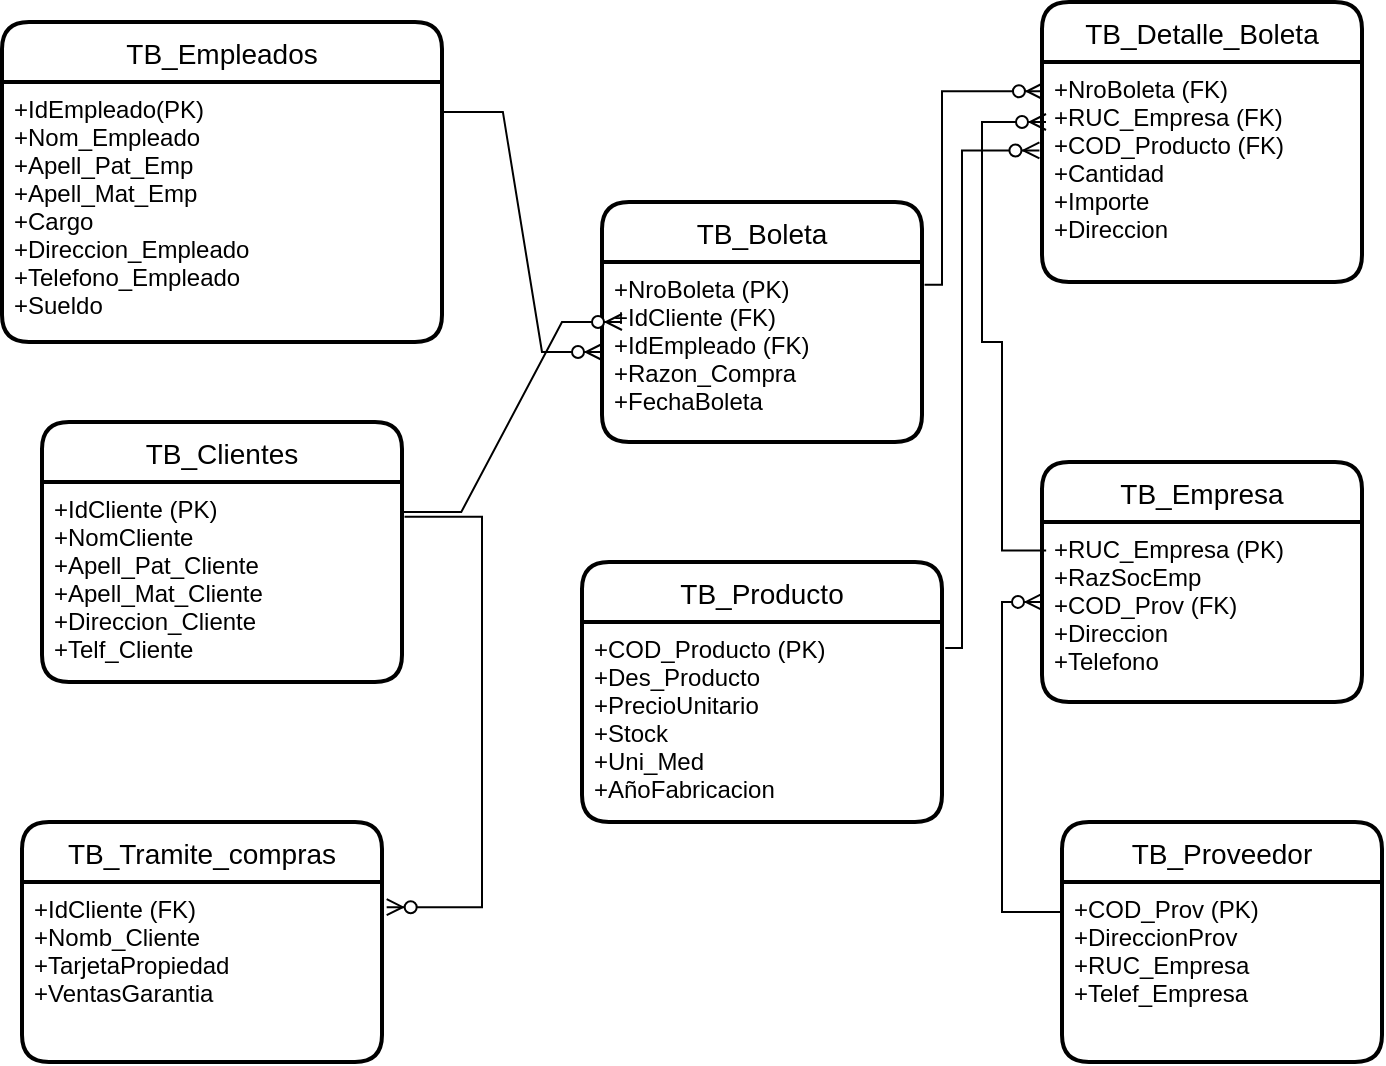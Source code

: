 <mxfile version="15.8.3" type="github" pages="4"><diagram id="53WQQ57QHybY1wqyV10l" name="Página-1"><mxGraphModel dx="1381" dy="756" grid="1" gridSize="10" guides="1" tooltips="1" connect="1" arrows="1" fold="1" page="1" pageScale="1" pageWidth="827" pageHeight="1169" math="0" shadow="0"><root><mxCell id="0"/><mxCell id="1" parent="0"/><mxCell id="WO910BXhPOTyGHGRUcMg-1" value="TB_Empleados" style="swimlane;childLayout=stackLayout;horizontal=1;startSize=30;horizontalStack=0;rounded=1;fontSize=14;fontStyle=0;strokeWidth=2;resizeParent=0;resizeLast=1;shadow=0;dashed=0;align=center;" parent="1" vertex="1"><mxGeometry x="100" y="50" width="220" height="160" as="geometry"/></mxCell><mxCell id="WO910BXhPOTyGHGRUcMg-2" value="+IdEmpleado(PK)&#10;+Nom_Empleado&#10;+Apell_Pat_Emp&#10;+Apell_Mat_Emp&#10;+Cargo&#10;+Direccion_Empleado&#10;+Telefono_Empleado&#10;+Sueldo" style="align=left;strokeColor=none;fillColor=none;spacingLeft=4;fontSize=12;verticalAlign=top;resizable=0;rotatable=0;part=1;" parent="WO910BXhPOTyGHGRUcMg-1" vertex="1"><mxGeometry y="30" width="220" height="130" as="geometry"/></mxCell><mxCell id="WO910BXhPOTyGHGRUcMg-3" value="TB_Boleta" style="swimlane;childLayout=stackLayout;horizontal=1;startSize=30;horizontalStack=0;rounded=1;fontSize=14;fontStyle=0;strokeWidth=2;resizeParent=0;resizeLast=1;shadow=0;dashed=0;align=center;" parent="1" vertex="1"><mxGeometry x="400" y="140" width="160" height="120" as="geometry"/></mxCell><mxCell id="6kjdXvJ4HswTwqynNLO6-4" value="" style="edgeStyle=entityRelationEdgeStyle;fontSize=12;html=1;endArrow=ERzeroToMany;endFill=1;rounded=0;exitX=0.998;exitY=0.15;exitDx=0;exitDy=0;exitPerimeter=0;" parent="WO910BXhPOTyGHGRUcMg-3" source="WO910BXhPOTyGHGRUcMg-6" edge="1"><mxGeometry width="100" height="100" relative="1" as="geometry"><mxPoint x="-90" y="160" as="sourcePoint"/><mxPoint x="10" y="60" as="targetPoint"/></mxGeometry></mxCell><mxCell id="WO910BXhPOTyGHGRUcMg-4" value="+NroBoleta (PK)&#10;+IdCliente (FK)&#10;+IdEmpleado (FK)&#10;+Razon_Compra&#10;+FechaBoleta&#10;" style="align=left;strokeColor=none;fillColor=none;spacingLeft=4;fontSize=12;verticalAlign=top;resizable=0;rotatable=0;part=1;" parent="WO910BXhPOTyGHGRUcMg-3" vertex="1"><mxGeometry y="30" width="160" height="90" as="geometry"/></mxCell><mxCell id="WO910BXhPOTyGHGRUcMg-5" value="TB_Clientes" style="swimlane;childLayout=stackLayout;horizontal=1;startSize=30;horizontalStack=0;rounded=1;fontSize=14;fontStyle=0;strokeWidth=2;resizeParent=0;resizeLast=1;shadow=0;dashed=0;align=center;" parent="1" vertex="1"><mxGeometry x="120" y="250" width="180" height="130" as="geometry"/></mxCell><mxCell id="WO910BXhPOTyGHGRUcMg-6" value="+IdCliente (PK)&#10;+NomCliente&#10;+Apell_Pat_Cliente&#10;+Apell_Mat_Cliente&#10;+Direccion_Cliente&#10;+Telf_Cliente" style="align=left;strokeColor=none;fillColor=none;spacingLeft=4;fontSize=12;verticalAlign=top;resizable=0;rotatable=0;part=1;" parent="WO910BXhPOTyGHGRUcMg-5" vertex="1"><mxGeometry y="30" width="180" height="100" as="geometry"/></mxCell><mxCell id="WO910BXhPOTyGHGRUcMg-7" value="TB_Empresa" style="swimlane;childLayout=stackLayout;horizontal=1;startSize=30;horizontalStack=0;rounded=1;fontSize=14;fontStyle=0;strokeWidth=2;resizeParent=0;resizeLast=1;shadow=0;dashed=0;align=center;" parent="1" vertex="1"><mxGeometry x="620" y="270" width="160" height="120" as="geometry"/></mxCell><mxCell id="WO910BXhPOTyGHGRUcMg-8" value="+RUC_Empresa (PK)&#10;+RazSocEmp&#10;+COD_Prov (FK)&#10;+Direccion&#10;+Telefono" style="align=left;strokeColor=none;fillColor=none;spacingLeft=4;fontSize=12;verticalAlign=top;resizable=0;rotatable=0;part=1;" parent="WO910BXhPOTyGHGRUcMg-7" vertex="1"><mxGeometry y="30" width="160" height="90" as="geometry"/></mxCell><mxCell id="WO910BXhPOTyGHGRUcMg-9" value="TB_Detalle_Boleta" style="swimlane;childLayout=stackLayout;horizontal=1;startSize=30;horizontalStack=0;rounded=1;fontSize=14;fontStyle=0;strokeWidth=2;resizeParent=0;resizeLast=1;shadow=0;dashed=0;align=center;" parent="1" vertex="1"><mxGeometry x="620" y="40" width="160" height="140" as="geometry"/></mxCell><mxCell id="WO910BXhPOTyGHGRUcMg-10" value="+NroBoleta (FK)&#10;+RUC_Empresa (FK)&#10;+COD_Producto (FK)&#10;+Cantidad&#10;+Importe&#10;+Direccion" style="align=left;strokeColor=none;fillColor=none;spacingLeft=4;fontSize=12;verticalAlign=top;resizable=0;rotatable=0;part=1;" parent="WO910BXhPOTyGHGRUcMg-9" vertex="1"><mxGeometry y="30" width="160" height="110" as="geometry"/></mxCell><mxCell id="WO910BXhPOTyGHGRUcMg-11" value="TB_Producto" style="swimlane;childLayout=stackLayout;horizontal=1;startSize=30;horizontalStack=0;rounded=1;fontSize=14;fontStyle=0;strokeWidth=2;resizeParent=0;resizeLast=1;shadow=0;dashed=0;align=center;" parent="1" vertex="1"><mxGeometry x="390" y="320" width="180" height="130" as="geometry"/></mxCell><mxCell id="WO910BXhPOTyGHGRUcMg-12" value="+COD_Producto (PK) &#10;+Des_Producto&#10;+PrecioUnitario&#10;+Stock&#10;+Uni_Med&#10;+AñoFabricacion" style="align=left;strokeColor=none;fillColor=none;spacingLeft=4;fontSize=12;verticalAlign=top;resizable=0;rotatable=0;part=1;" parent="WO910BXhPOTyGHGRUcMg-11" vertex="1"><mxGeometry y="30" width="180" height="100" as="geometry"/></mxCell><mxCell id="WO910BXhPOTyGHGRUcMg-13" value="TB_Tramite_compras" style="swimlane;childLayout=stackLayout;horizontal=1;startSize=30;horizontalStack=0;rounded=1;fontSize=14;fontStyle=0;strokeWidth=2;resizeParent=0;resizeLast=1;shadow=0;dashed=0;align=center;" parent="1" vertex="1"><mxGeometry x="110" y="450" width="180" height="120" as="geometry"/></mxCell><mxCell id="WO910BXhPOTyGHGRUcMg-14" value="+IdCliente (FK)&#10;+Nomb_Cliente&#10;+TarjetaPropiedad&#10;+VentasGarantia&#10;" style="align=left;strokeColor=none;fillColor=none;spacingLeft=4;fontSize=12;verticalAlign=top;resizable=0;rotatable=0;part=1;" parent="WO910BXhPOTyGHGRUcMg-13" vertex="1"><mxGeometry y="30" width="180" height="90" as="geometry"/></mxCell><mxCell id="WO910BXhPOTyGHGRUcMg-15" value="TB_Proveedor" style="swimlane;childLayout=stackLayout;horizontal=1;startSize=30;horizontalStack=0;rounded=1;fontSize=14;fontStyle=0;strokeWidth=2;resizeParent=0;resizeLast=1;shadow=0;dashed=0;align=center;" parent="1" vertex="1"><mxGeometry x="630" y="450" width="160" height="120" as="geometry"/></mxCell><mxCell id="WO910BXhPOTyGHGRUcMg-16" value="+COD_Prov (PK)&#10;+DireccionProv&#10;+RUC_Empresa&#10;+Telef_Empresa&#10;" style="align=left;strokeColor=none;fillColor=none;spacingLeft=4;fontSize=12;verticalAlign=top;resizable=0;rotatable=0;part=1;" parent="WO910BXhPOTyGHGRUcMg-15" vertex="1"><mxGeometry y="30" width="160" height="90" as="geometry"/></mxCell><mxCell id="6kjdXvJ4HswTwqynNLO6-3" value="" style="edgeStyle=entityRelationEdgeStyle;fontSize=12;html=1;endArrow=ERzeroToMany;endFill=1;rounded=0;exitX=1.002;exitY=0.115;exitDx=0;exitDy=0;exitPerimeter=0;entryX=0;entryY=0.5;entryDx=0;entryDy=0;" parent="1" source="WO910BXhPOTyGHGRUcMg-2" target="WO910BXhPOTyGHGRUcMg-4" edge="1"><mxGeometry width="100" height="100" relative="1" as="geometry"><mxPoint x="340" y="570" as="sourcePoint"/><mxPoint x="440" y="470" as="targetPoint"/></mxGeometry></mxCell><mxCell id="6kjdXvJ4HswTwqynNLO6-6" value="" style="edgeStyle=orthogonalEdgeStyle;fontSize=12;html=1;endArrow=ERzeroToMany;endFill=1;rounded=0;exitX=0.013;exitY=0.158;exitDx=0;exitDy=0;exitPerimeter=0;" parent="1" source="WO910BXhPOTyGHGRUcMg-8" edge="1"><mxGeometry width="100" height="100" relative="1" as="geometry"><mxPoint x="540" y="300" as="sourcePoint"/><mxPoint x="622" y="100" as="targetPoint"/><Array as="points"><mxPoint x="600" y="314"/><mxPoint x="600" y="210"/><mxPoint x="590" y="210"/><mxPoint x="590" y="100"/></Array></mxGeometry></mxCell><mxCell id="6kjdXvJ4HswTwqynNLO6-7" value="" style="edgeStyle=elbowEdgeStyle;fontSize=12;html=1;endArrow=ERzeroToMany;endFill=1;rounded=0;exitX=-0.005;exitY=0.167;exitDx=0;exitDy=0;exitPerimeter=0;entryX=0;entryY=0.444;entryDx=0;entryDy=0;entryPerimeter=0;" parent="1" source="WO910BXhPOTyGHGRUcMg-16" target="WO910BXhPOTyGHGRUcMg-8" edge="1"><mxGeometry width="100" height="100" relative="1" as="geometry"><mxPoint x="520" y="580" as="sourcePoint"/><mxPoint x="610" y="340" as="targetPoint"/><Array as="points"><mxPoint x="600" y="420"/></Array></mxGeometry></mxCell><mxCell id="6kjdXvJ4HswTwqynNLO6-8" value="" style="edgeStyle=elbowEdgeStyle;fontSize=12;html=1;endArrow=ERzeroToMany;endFill=1;rounded=0;exitX=1.007;exitY=0.174;exitDx=0;exitDy=0;exitPerimeter=0;entryX=1.013;entryY=0.14;entryDx=0;entryDy=0;entryPerimeter=0;" parent="1" source="WO910BXhPOTyGHGRUcMg-6" target="WO910BXhPOTyGHGRUcMg-14" edge="1"><mxGeometry width="100" height="100" relative="1" as="geometry"><mxPoint x="280" y="470" as="sourcePoint"/><mxPoint x="380" y="370" as="targetPoint"/><Array as="points"><mxPoint x="340" y="390"/><mxPoint x="320" y="400"/></Array></mxGeometry></mxCell><mxCell id="6kjdXvJ4HswTwqynNLO6-10" value="" style="edgeStyle=elbowEdgeStyle;fontSize=12;html=1;endArrow=ERzeroToMany;endFill=1;rounded=0;entryX=-0.008;entryY=0.402;entryDx=0;entryDy=0;exitX=1.009;exitY=0.13;exitDx=0;exitDy=0;exitPerimeter=0;entryPerimeter=0;" parent="1" source="WO910BXhPOTyGHGRUcMg-12" target="WO910BXhPOTyGHGRUcMg-10" edge="1"><mxGeometry width="100" height="100" relative="1" as="geometry"><mxPoint x="600" y="280" as="sourcePoint"/><mxPoint x="700" y="180" as="targetPoint"/><Array as="points"><mxPoint x="580" y="210"/><mxPoint x="610" y="110"/><mxPoint x="580" y="240"/></Array></mxGeometry></mxCell><mxCell id="6kjdXvJ4HswTwqynNLO6-11" value="" style="edgeStyle=elbowEdgeStyle;fontSize=12;html=1;endArrow=ERzeroToMany;endFill=1;rounded=0;entryX=0.003;entryY=0.133;entryDx=0;entryDy=0;entryPerimeter=0;exitX=1.008;exitY=0.127;exitDx=0;exitDy=0;exitPerimeter=0;" parent="1" source="WO910BXhPOTyGHGRUcMg-4" target="WO910BXhPOTyGHGRUcMg-10" edge="1"><mxGeometry width="100" height="100" relative="1" as="geometry"><mxPoint x="520" y="170" as="sourcePoint"/><mxPoint x="620" y="70" as="targetPoint"/><Array as="points"><mxPoint x="570" y="90"/></Array></mxGeometry></mxCell></root></mxGraphModel></diagram><diagram id="gpFUnmwyZ6eeo4RQ80Rv" name="Página-2"><mxGraphModel dx="1217" dy="482" grid="1" gridSize="10" guides="1" tooltips="1" connect="1" arrows="1" fold="1" page="1" pageScale="1" pageWidth="827" pageHeight="1169" math="0" shadow="0"><root><mxCell id="Of8cU_vQJXOsNmGHZxDD-0"/><mxCell id="Of8cU_vQJXOsNmGHZxDD-1" parent="Of8cU_vQJXOsNmGHZxDD-0"/><mxCell id="te7F7HQp2f5J54ZWRW0Q-0" value="Empleados" style="whiteSpace=wrap;html=1;align=center;" parent="Of8cU_vQJXOsNmGHZxDD-1" vertex="1"><mxGeometry x="64" y="520" width="100" height="40" as="geometry"/></mxCell><mxCell id="te7F7HQp2f5J54ZWRW0Q-1" value="Boleta" style="whiteSpace=wrap;html=1;align=center;" parent="Of8cU_vQJXOsNmGHZxDD-1" vertex="1"><mxGeometry x="64" y="710" width="100" height="40" as="geometry"/></mxCell><mxCell id="te7F7HQp2f5J54ZWRW0Q-2" value="Clientes" style="whiteSpace=wrap;html=1;align=center;" parent="Of8cU_vQJXOsNmGHZxDD-1" vertex="1"><mxGeometry x="339" y="520" width="100" height="40" as="geometry"/></mxCell><mxCell id="te7F7HQp2f5J54ZWRW0Q-3" value="Detalle_Boleta" style="whiteSpace=wrap;html=1;align=center;" parent="Of8cU_vQJXOsNmGHZxDD-1" vertex="1"><mxGeometry x="64" y="870" width="100" height="40" as="geometry"/></mxCell><mxCell id="te7F7HQp2f5J54ZWRW0Q-4" value="Producto" style="whiteSpace=wrap;html=1;align=center;" parent="Of8cU_vQJXOsNmGHZxDD-1" vertex="1"><mxGeometry x="339" y="700" width="100" height="40" as="geometry"/></mxCell><mxCell id="te7F7HQp2f5J54ZWRW0Q-5" value="Empresa" style="whiteSpace=wrap;html=1;align=center;" parent="Of8cU_vQJXOsNmGHZxDD-1" vertex="1"><mxGeometry x="614" y="700" width="100" height="40" as="geometry"/></mxCell><mxCell id="te7F7HQp2f5J54ZWRW0Q-6" value="Proveedor" style="whiteSpace=wrap;html=1;align=center;" parent="Of8cU_vQJXOsNmGHZxDD-1" vertex="1"><mxGeometry x="614" y="845" width="100" height="40" as="geometry"/></mxCell><mxCell id="te7F7HQp2f5J54ZWRW0Q-7" value="Tramite_Compras" style="whiteSpace=wrap;html=1;align=center;" parent="Of8cU_vQJXOsNmGHZxDD-1" vertex="1"><mxGeometry x="634" y="520" width="130" height="40" as="geometry"/></mxCell><mxCell id="te7F7HQp2f5J54ZWRW0Q-9" value="" style="endArrow=none;html=1;rounded=0;entryX=0.5;entryY=1;entryDx=0;entryDy=0;startArrow=none;" parent="Of8cU_vQJXOsNmGHZxDD-1" source="te7F7HQp2f5J54ZWRW0Q-11" target="te7F7HQp2f5J54ZWRW0Q-5" edge="1"><mxGeometry relative="1" as="geometry"><mxPoint x="654" y="765" as="sourcePoint"/><mxPoint x="794" y="755" as="targetPoint"/></mxGeometry></mxCell><mxCell id="te7F7HQp2f5J54ZWRW0Q-11" value="Compra" style="shape=rhombus;perimeter=rhombusPerimeter;whiteSpace=wrap;html=1;align=center;" parent="Of8cU_vQJXOsNmGHZxDD-1" vertex="1"><mxGeometry x="629" y="755" width="70" height="50" as="geometry"/></mxCell><mxCell id="te7F7HQp2f5J54ZWRW0Q-14" value="" style="endArrow=none;html=1;rounded=0;entryX=0.5;entryY=1;entryDx=0;entryDy=0;exitX=0.5;exitY=0;exitDx=0;exitDy=0;" parent="Of8cU_vQJXOsNmGHZxDD-1" source="te7F7HQp2f5J54ZWRW0Q-6" target="te7F7HQp2f5J54ZWRW0Q-11" edge="1"><mxGeometry relative="1" as="geometry"><mxPoint x="494" y="975" as="sourcePoint"/><mxPoint x="654" y="975" as="targetPoint"/></mxGeometry></mxCell><mxCell id="te7F7HQp2f5J54ZWRW0Q-16" value="Realiza" style="shape=rhombus;perimeter=rhombusPerimeter;whiteSpace=wrap;html=1;align=center;" parent="Of8cU_vQJXOsNmGHZxDD-1" vertex="1"><mxGeometry x="74" y="600" width="80" height="60" as="geometry"/></mxCell><mxCell id="te7F7HQp2f5J54ZWRW0Q-17" value="Atiende" style="shape=rhombus;perimeter=rhombusPerimeter;whiteSpace=wrap;html=1;align=center;" parent="Of8cU_vQJXOsNmGHZxDD-1" vertex="1"><mxGeometry x="214" y="510" width="80" height="60" as="geometry"/></mxCell><mxCell id="te7F7HQp2f5J54ZWRW0Q-18" style="edgeStyle=elbowEdgeStyle;rounded=0;orthogonalLoop=1;jettySize=auto;html=1;exitX=0.75;exitY=0;exitDx=0;exitDy=0;" parent="Of8cU_vQJXOsNmGHZxDD-1" source="te7F7HQp2f5J54ZWRW0Q-4" target="te7F7HQp2f5J54ZWRW0Q-4" edge="1"><mxGeometry relative="1" as="geometry"/></mxCell><mxCell id="te7F7HQp2f5J54ZWRW0Q-19" value="Solicita" style="shape=rhombus;perimeter=rhombusPerimeter;whiteSpace=wrap;html=1;align=center;" parent="Of8cU_vQJXOsNmGHZxDD-1" vertex="1"><mxGeometry x="349" y="600" width="80" height="60" as="geometry"/></mxCell><mxCell id="te7F7HQp2f5J54ZWRW0Q-20" value="" style="endArrow=none;html=1;rounded=0;entryX=0.5;entryY=1;entryDx=0;entryDy=0;exitX=0.5;exitY=0;exitDx=0;exitDy=0;" parent="Of8cU_vQJXOsNmGHZxDD-1" source="te7F7HQp2f5J54ZWRW0Q-16" target="te7F7HQp2f5J54ZWRW0Q-0" edge="1"><mxGeometry relative="1" as="geometry"><mxPoint x="114" y="600" as="sourcePoint"/><mxPoint x="234" y="780" as="targetPoint"/></mxGeometry></mxCell><mxCell id="te7F7HQp2f5J54ZWRW0Q-21" value="" style="endArrow=none;html=1;rounded=0;entryX=0.5;entryY=1;entryDx=0;entryDy=0;exitX=0.5;exitY=0;exitDx=0;exitDy=0;" parent="Of8cU_vQJXOsNmGHZxDD-1" source="te7F7HQp2f5J54ZWRW0Q-1" target="te7F7HQp2f5J54ZWRW0Q-16" edge="1"><mxGeometry relative="1" as="geometry"><mxPoint x="114" y="680" as="sourcePoint"/><mxPoint x="274" y="790" as="targetPoint"/></mxGeometry></mxCell><mxCell id="te7F7HQp2f5J54ZWRW0Q-22" style="edgeStyle=elbowEdgeStyle;rounded=0;orthogonalLoop=1;jettySize=auto;html=1;entryX=0.5;entryY=0;entryDx=0;entryDy=0;" parent="Of8cU_vQJXOsNmGHZxDD-1" source="te7F7HQp2f5J54ZWRW0Q-1" target="te7F7HQp2f5J54ZWRW0Q-1" edge="1"><mxGeometry relative="1" as="geometry"/></mxCell><mxCell id="te7F7HQp2f5J54ZWRW0Q-23" value="" style="endArrow=none;html=1;rounded=0;exitX=1;exitY=0.5;exitDx=0;exitDy=0;entryX=0;entryY=0.5;entryDx=0;entryDy=0;" parent="Of8cU_vQJXOsNmGHZxDD-1" source="te7F7HQp2f5J54ZWRW0Q-0" target="te7F7HQp2f5J54ZWRW0Q-17" edge="1"><mxGeometry relative="1" as="geometry"><mxPoint x="144" y="800" as="sourcePoint"/><mxPoint x="304" y="800" as="targetPoint"/></mxGeometry></mxCell><mxCell id="te7F7HQp2f5J54ZWRW0Q-24" value="" style="endArrow=none;html=1;rounded=0;exitX=1;exitY=0.5;exitDx=0;exitDy=0;entryX=0;entryY=0.5;entryDx=0;entryDy=0;" parent="Of8cU_vQJXOsNmGHZxDD-1" source="te7F7HQp2f5J54ZWRW0Q-17" target="te7F7HQp2f5J54ZWRW0Q-2" edge="1"><mxGeometry relative="1" as="geometry"><mxPoint x="204" y="770" as="sourcePoint"/><mxPoint x="364" y="770" as="targetPoint"/></mxGeometry></mxCell><mxCell id="te7F7HQp2f5J54ZWRW0Q-25" value="" style="endArrow=none;html=1;rounded=0;exitX=0.5;exitY=1;exitDx=0;exitDy=0;entryX=0.5;entryY=0;entryDx=0;entryDy=0;" parent="Of8cU_vQJXOsNmGHZxDD-1" source="te7F7HQp2f5J54ZWRW0Q-2" target="te7F7HQp2f5J54ZWRW0Q-19" edge="1"><mxGeometry relative="1" as="geometry"><mxPoint x="204" y="830" as="sourcePoint"/><mxPoint x="364" y="830" as="targetPoint"/></mxGeometry></mxCell><mxCell id="DMy1r8X0o1pUtJ7NRggQ-2" value="" style="endArrow=none;html=1;rounded=0;exitX=0.5;exitY=1;exitDx=0;exitDy=0;entryX=0.5;entryY=0;entryDx=0;entryDy=0;" parent="Of8cU_vQJXOsNmGHZxDD-1" source="te7F7HQp2f5J54ZWRW0Q-19" target="te7F7HQp2f5J54ZWRW0Q-4" edge="1"><mxGeometry relative="1" as="geometry"><mxPoint x="234" y="790" as="sourcePoint"/><mxPoint x="394" y="790" as="targetPoint"/></mxGeometry></mxCell><mxCell id="qmiFNtu-1_EdFrMJExhF-1" value="Adquiere" style="shape=rhombus;perimeter=rhombusPerimeter;whiteSpace=wrap;html=1;align=center;" parent="Of8cU_vQJXOsNmGHZxDD-1" vertex="1"><mxGeometry x="494" y="510" width="90" height="60" as="geometry"/></mxCell><mxCell id="qmiFNtu-1_EdFrMJExhF-2" value="" style="endArrow=none;html=1;rounded=0;exitX=1;exitY=0.5;exitDx=0;exitDy=0;entryX=0;entryY=0.5;entryDx=0;entryDy=0;" parent="Of8cU_vQJXOsNmGHZxDD-1" source="te7F7HQp2f5J54ZWRW0Q-2" target="qmiFNtu-1_EdFrMJExhF-1" edge="1"><mxGeometry relative="1" as="geometry"><mxPoint x="474" y="580" as="sourcePoint"/><mxPoint x="484" y="560" as="targetPoint"/></mxGeometry></mxCell><mxCell id="qmiFNtu-1_EdFrMJExhF-3" value="" style="endArrow=none;html=1;rounded=0;exitX=1;exitY=0.5;exitDx=0;exitDy=0;entryX=0;entryY=0.5;entryDx=0;entryDy=0;" parent="Of8cU_vQJXOsNmGHZxDD-1" source="qmiFNtu-1_EdFrMJExhF-1" target="te7F7HQp2f5J54ZWRW0Q-7" edge="1"><mxGeometry relative="1" as="geometry"><mxPoint x="474" y="660" as="sourcePoint"/><mxPoint x="634" y="660" as="targetPoint"/></mxGeometry></mxCell><mxCell id="qmiFNtu-1_EdFrMJExhF-4" value="Ofrece" style="shape=rhombus;perimeter=rhombusPerimeter;whiteSpace=wrap;html=1;align=center;" parent="Of8cU_vQJXOsNmGHZxDD-1" vertex="1"><mxGeometry x="494" y="690" width="75" height="60" as="geometry"/></mxCell><mxCell id="qmiFNtu-1_EdFrMJExhF-5" value="" style="endArrow=none;html=1;rounded=0;exitX=1;exitY=0.5;exitDx=0;exitDy=0;entryX=0;entryY=0.5;entryDx=0;entryDy=0;" parent="Of8cU_vQJXOsNmGHZxDD-1" source="te7F7HQp2f5J54ZWRW0Q-4" target="qmiFNtu-1_EdFrMJExhF-4" edge="1"><mxGeometry relative="1" as="geometry"><mxPoint x="424" y="800" as="sourcePoint"/><mxPoint x="584" y="800" as="targetPoint"/></mxGeometry></mxCell><mxCell id="qmiFNtu-1_EdFrMJExhF-6" value="" style="endArrow=none;html=1;rounded=0;exitX=1;exitY=0.5;exitDx=0;exitDy=0;entryX=0;entryY=0.5;entryDx=0;entryDy=0;" parent="Of8cU_vQJXOsNmGHZxDD-1" source="qmiFNtu-1_EdFrMJExhF-4" target="te7F7HQp2f5J54ZWRW0Q-5" edge="1"><mxGeometry relative="1" as="geometry"><mxPoint x="434" y="850" as="sourcePoint"/><mxPoint x="594" y="850" as="targetPoint"/></mxGeometry></mxCell><mxCell id="qmiFNtu-1_EdFrMJExhF-7" value="" style="endArrow=none;html=1;rounded=0;startArrow=none;entryX=0.5;entryY=1;entryDx=0;entryDy=0;exitX=0.5;exitY=0;exitDx=0;exitDy=0;" parent="Of8cU_vQJXOsNmGHZxDD-1" source="qmiFNtu-1_EdFrMJExhF-8" target="te7F7HQp2f5J54ZWRW0Q-1" edge="1"><mxGeometry relative="1" as="geometry"><mxPoint x="84" y="770" as="sourcePoint"/><mxPoint x="244" y="770" as="targetPoint"/></mxGeometry></mxCell><mxCell id="qmiFNtu-1_EdFrMJExhF-8" value="Contiene" style="shape=rhombus;perimeter=rhombusPerimeter;whiteSpace=wrap;html=1;align=center;" parent="Of8cU_vQJXOsNmGHZxDD-1" vertex="1"><mxGeometry x="74" y="780" width="80" height="60" as="geometry"/></mxCell><mxCell id="qmiFNtu-1_EdFrMJExhF-10" value="" style="endArrow=none;html=1;rounded=0;exitX=0.5;exitY=1;exitDx=0;exitDy=0;entryX=0.5;entryY=0;entryDx=0;entryDy=0;" parent="Of8cU_vQJXOsNmGHZxDD-1" source="qmiFNtu-1_EdFrMJExhF-8" target="te7F7HQp2f5J54ZWRW0Q-3" edge="1"><mxGeometry relative="1" as="geometry"><mxPoint x="154" y="930" as="sourcePoint"/><mxPoint x="314" y="930" as="targetPoint"/></mxGeometry></mxCell></root></mxGraphModel></diagram><diagram id="kJj4LomB3ZOVUomTbJhd" name="Página-3"><mxGraphModel dx="526" dy="480" grid="1" gridSize="10" guides="1" tooltips="1" connect="1" arrows="1" fold="1" page="1" pageScale="1" pageWidth="827" pageHeight="1169" math="0" shadow="0"><root><mxCell id="BX_ViM2-IMtjRd5Wr8Do-0"/><mxCell id="BX_ViM2-IMtjRd5Wr8Do-1" parent="BX_ViM2-IMtjRd5Wr8Do-0"/><mxCell id="BX_ViM2-IMtjRd5Wr8Do-2" value="CLIENTES" style="swimlane;childLayout=stackLayout;horizontal=1;startSize=30;horizontalStack=0;rounded=1;fontSize=14;fontStyle=0;strokeWidth=2;resizeParent=0;resizeLast=1;shadow=0;dashed=0;align=center;" parent="BX_ViM2-IMtjRd5Wr8Do-1" vertex="1"><mxGeometry x="50" y="50" width="160" height="120" as="geometry"/></mxCell><mxCell id="BX_ViM2-IMtjRd5Wr8Do-4" value="+DNI_CLIENTE&#10;+NOMBRE_CLIENTE&#10;+DIRECCION_CLIENTE&#10;+TELEF_CLIENTE" style="align=left;strokeColor=none;fillColor=none;spacingLeft=4;fontSize=12;verticalAlign=top;resizable=0;rotatable=0;part=1;" parent="BX_ViM2-IMtjRd5Wr8Do-2" vertex="1"><mxGeometry y="30" width="160" height="90" as="geometry"/></mxCell><mxCell id="BX_ViM2-IMtjRd5Wr8Do-9" value="BOLETA" style="swimlane;childLayout=stackLayout;horizontal=1;startSize=30;horizontalStack=0;rounded=1;fontSize=14;fontStyle=0;strokeWidth=2;resizeParent=0;resizeLast=1;shadow=0;dashed=0;align=center;" parent="BX_ViM2-IMtjRd5Wr8Do-1" vertex="1"><mxGeometry x="319" y="30" width="190" height="140" as="geometry"/></mxCell><mxCell id="BX_ViM2-IMtjRd5Wr8Do-10" value="+ID_BOLETA&#10;+DNI_CLIENTE&#10;+ID_EMPLEADO&#10;+RAZONCOMPRA&#10;+TIPO_VENTA&#10;+FECHA_HORA" style="align=left;strokeColor=none;fillColor=none;spacingLeft=4;fontSize=12;verticalAlign=top;resizable=0;rotatable=0;part=1;" parent="BX_ViM2-IMtjRd5Wr8Do-9" vertex="1"><mxGeometry y="30" width="190" height="110" as="geometry"/></mxCell><mxCell id="BX_ViM2-IMtjRd5Wr8Do-11" value="PRODUCTOS" style="swimlane;childLayout=stackLayout;horizontal=1;startSize=30;horizontalStack=0;rounded=1;fontSize=14;fontStyle=0;strokeWidth=2;resizeParent=0;resizeLast=1;shadow=0;dashed=0;align=center;" parent="BX_ViM2-IMtjRd5Wr8Do-1" vertex="1"><mxGeometry x="50" y="210" width="160" height="120" as="geometry"/></mxCell><mxCell id="BX_ViM2-IMtjRd5Wr8Do-12" value="+ID_PROD&#10;+UM_PROD&#10;+PRECIO_PROD&#10;+DES_PROD&#10;+STOCK" style="align=left;strokeColor=none;fillColor=none;spacingLeft=4;fontSize=12;verticalAlign=top;resizable=0;rotatable=0;part=1;" parent="BX_ViM2-IMtjRd5Wr8Do-11" vertex="1"><mxGeometry y="30" width="160" height="90" as="geometry"/></mxCell><mxCell id="BX_ViM2-IMtjRd5Wr8Do-13" value="ORDENES" style="swimlane;childLayout=stackLayout;horizontal=1;startSize=30;horizontalStack=0;rounded=1;fontSize=14;fontStyle=0;strokeWidth=2;resizeParent=0;resizeLast=1;shadow=0;dashed=0;align=center;" parent="BX_ViM2-IMtjRd5Wr8Do-1" vertex="1"><mxGeometry x="590" y="40" width="160" height="100" as="geometry"/></mxCell><mxCell id="BX_ViM2-IMtjRd5Wr8Do-14" value="+ID_ORDEN&#10;+ID_BOLETA&#10;+ID_PROD" style="align=left;strokeColor=none;fillColor=none;spacingLeft=4;fontSize=12;verticalAlign=top;resizable=0;rotatable=0;part=1;" parent="BX_ViM2-IMtjRd5Wr8Do-13" vertex="1"><mxGeometry y="30" width="160" height="70" as="geometry"/></mxCell><mxCell id="BX_ViM2-IMtjRd5Wr8Do-15" value="PROVEEDOR" style="swimlane;childLayout=stackLayout;horizontal=1;startSize=30;horizontalStack=0;rounded=1;fontSize=14;fontStyle=0;strokeWidth=2;resizeParent=0;resizeLast=1;shadow=0;dashed=0;align=center;" parent="BX_ViM2-IMtjRd5Wr8Do-1" vertex="1"><mxGeometry x="70" y="370" width="160" height="120" as="geometry"/></mxCell><mxCell id="BX_ViM2-IMtjRd5Wr8Do-16" value="COD_PROVEEDOR&#10;RAZ_SOC_PRV&#10;DIRECCION&#10;TELEFONO" style="align=left;strokeColor=none;fillColor=none;spacingLeft=4;fontSize=12;verticalAlign=top;resizable=0;rotatable=0;part=1;" parent="BX_ViM2-IMtjRd5Wr8Do-15" vertex="1"><mxGeometry y="30" width="160" height="90" as="geometry"/></mxCell><mxCell id="BX_ViM2-IMtjRd5Wr8Do-17" value="EMPLEADO" style="swimlane;childLayout=stackLayout;horizontal=1;startSize=30;horizontalStack=0;rounded=1;fontSize=14;fontStyle=0;strokeWidth=2;resizeParent=0;resizeLast=1;shadow=0;dashed=0;align=center;" parent="BX_ViM2-IMtjRd5Wr8Do-1" vertex="1"><mxGeometry x="584" y="195" width="186" height="170" as="geometry"/></mxCell><mxCell id="BX_ViM2-IMtjRd5Wr8Do-18" value="ID_EMPLEADO&#10;ID_GERENTE&#10;NOM_EMPLEADO&#10;APE_PAT_EMP&#10;CARGO&#10;APE_MAT_EMP&#10;DIRECCION_EMP&#10;TELEF_EMP&#10;SUELDO" style="align=left;strokeColor=none;fillColor=none;spacingLeft=4;fontSize=12;verticalAlign=top;resizable=0;rotatable=0;part=1;" parent="BX_ViM2-IMtjRd5Wr8Do-17" vertex="1"><mxGeometry y="30" width="186" height="140" as="geometry"/></mxCell><mxCell id="BX_ViM2-IMtjRd5Wr8Do-19" value="EMPRESA" style="swimlane;childLayout=stackLayout;horizontal=1;startSize=30;horizontalStack=0;rounded=1;fontSize=14;fontStyle=0;strokeWidth=2;resizeParent=0;resizeLast=1;shadow=0;dashed=0;align=center;" parent="BX_ViM2-IMtjRd5Wr8Do-1" vertex="1"><mxGeometry x="330" y="200" width="160" height="120" as="geometry"/></mxCell><mxCell id="BX_ViM2-IMtjRd5Wr8Do-20" value="RUC&#10;COD_PROVEEDOR&#10;RAZ_SOC_EMPRESA&#10;DIRECCION&#10;TELEFONO" style="align=left;strokeColor=none;fillColor=none;spacingLeft=4;fontSize=12;verticalAlign=top;resizable=0;rotatable=0;part=1;" parent="BX_ViM2-IMtjRd5Wr8Do-19" vertex="1"><mxGeometry y="30" width="160" height="90" as="geometry"/></mxCell><mxCell id="BX_ViM2-IMtjRd5Wr8Do-21" value="ALMACEN" style="swimlane;childLayout=stackLayout;horizontal=1;startSize=30;horizontalStack=0;rounded=1;fontSize=14;fontStyle=0;strokeWidth=2;resizeParent=0;resizeLast=1;shadow=0;dashed=0;align=center;" parent="BX_ViM2-IMtjRd5Wr8Do-1" vertex="1"><mxGeometry x="334" y="385" width="160" height="90" as="geometry"/></mxCell><mxCell id="BX_ViM2-IMtjRd5Wr8Do-22" value="COD_PROVEEDOR&#10;DIRECCION&#10;TELEFONO" style="align=left;strokeColor=none;fillColor=none;spacingLeft=4;fontSize=12;verticalAlign=top;resizable=0;rotatable=0;part=1;" parent="BX_ViM2-IMtjRd5Wr8Do-21" vertex="1"><mxGeometry y="30" width="160" height="60" as="geometry"/></mxCell><mxCell id="BX_ViM2-IMtjRd5Wr8Do-24" value="SUPERVISOR" style="swimlane;childLayout=stackLayout;horizontal=1;startSize=30;horizontalStack=0;rounded=1;fontSize=14;fontStyle=0;strokeWidth=2;resizeParent=0;resizeLast=1;shadow=0;dashed=0;align=center;" parent="BX_ViM2-IMtjRd5Wr8Do-1" vertex="1"><mxGeometry x="584" y="400" width="176" height="110" as="geometry"/></mxCell><mxCell id="BX_ViM2-IMtjRd5Wr8Do-25" value="NOM_SUPERVISOR&#10;ID_SUPERVISOR&#10;ID_GERENTE&#10;TELEFONO" style="align=left;strokeColor=none;fillColor=none;spacingLeft=4;fontSize=12;verticalAlign=top;resizable=0;rotatable=0;part=1;" parent="BX_ViM2-IMtjRd5Wr8Do-24" vertex="1"><mxGeometry y="30" width="176" height="80" as="geometry"/></mxCell><mxCell id="BX_ViM2-IMtjRd5Wr8Do-26" value="GERENTE" style="swimlane;childLayout=stackLayout;horizontal=1;startSize=30;horizontalStack=0;rounded=1;fontSize=14;fontStyle=0;strokeWidth=2;resizeParent=0;resizeLast=1;shadow=0;dashed=0;align=center;" parent="BX_ViM2-IMtjRd5Wr8Do-1" vertex="1"><mxGeometry x="70" y="540" width="160" height="120" as="geometry"/></mxCell><mxCell id="BX_ViM2-IMtjRd5Wr8Do-27" value="ID_GERENTE&#10;NOM_GERENTE&#10;TELEFONO" style="align=left;strokeColor=none;fillColor=none;spacingLeft=4;fontSize=12;verticalAlign=top;resizable=0;rotatable=0;part=1;" parent="BX_ViM2-IMtjRd5Wr8Do-26" vertex="1"><mxGeometry y="30" width="160" height="90" as="geometry"/></mxCell><mxCell id="BX_ViM2-IMtjRd5Wr8Do-28" value="TRAMITE_COMPRAS" style="swimlane;childLayout=stackLayout;horizontal=1;startSize=30;horizontalStack=0;rounded=1;fontSize=14;fontStyle=0;strokeWidth=2;resizeParent=0;resizeLast=1;shadow=0;dashed=0;align=center;" parent="BX_ViM2-IMtjRd5Wr8Do-1" vertex="1"><mxGeometry x="334" y="520" width="160" height="120" as="geometry"/></mxCell><mxCell id="BX_ViM2-IMtjRd5Wr8Do-29" value="DNI_CLIENTE&#10;NOMBRE_CLIENTE&#10;TARJETAPROPIEDAD&#10;VENTASGARANTIA&#10;PLACA" style="align=left;strokeColor=none;fillColor=none;spacingLeft=4;fontSize=12;verticalAlign=top;resizable=0;rotatable=0;part=1;" parent="BX_ViM2-IMtjRd5Wr8Do-28" vertex="1"><mxGeometry y="30" width="160" height="90" as="geometry"/></mxCell><mxCell id="BX_ViM2-IMtjRd5Wr8Do-30" value="MOTOCICLETA" style="swimlane;childLayout=stackLayout;horizontal=1;startSize=30;horizontalStack=0;rounded=1;fontSize=14;fontStyle=0;strokeWidth=2;resizeParent=0;resizeLast=1;shadow=0;dashed=0;align=center;" parent="BX_ViM2-IMtjRd5Wr8Do-1" vertex="1"><mxGeometry x="597" y="530" width="160" height="120" as="geometry"/></mxCell><mxCell id="BX_ViM2-IMtjRd5Wr8Do-31" value="ID_MOTOCICLETA&#10;MATRICULA&#10;MODELO&#10;NUM_SEGURO&#10;PRECIO" style="align=left;strokeColor=none;fillColor=none;spacingLeft=4;fontSize=12;verticalAlign=top;resizable=0;rotatable=0;part=1;" parent="BX_ViM2-IMtjRd5Wr8Do-30" vertex="1"><mxGeometry y="30" width="160" height="90" as="geometry"/></mxCell><mxCell id="BX_ViM2-IMtjRd5Wr8Do-32" value="CARGO" style="swimlane;childLayout=stackLayout;horizontal=1;startSize=30;horizontalStack=0;rounded=1;fontSize=14;fontStyle=0;strokeWidth=2;resizeParent=0;resizeLast=1;shadow=0;dashed=0;align=center;" parent="BX_ViM2-IMtjRd5Wr8Do-1" vertex="1"><mxGeometry x="334" y="680" width="160" height="90" as="geometry"/></mxCell><mxCell id="BX_ViM2-IMtjRd5Wr8Do-33" value="ID_CARGO&#10;TIPO_CARGO" style="align=left;strokeColor=none;fillColor=none;spacingLeft=4;fontSize=12;verticalAlign=top;resizable=0;rotatable=0;part=1;" parent="BX_ViM2-IMtjRd5Wr8Do-32" vertex="1"><mxGeometry y="30" width="160" height="60" as="geometry"/></mxCell><mxCell id="BX_ViM2-IMtjRd5Wr8Do-35" value="" style="edgeStyle=entityRelationEdgeStyle;fontSize=12;html=1;endArrow=ERzeroToMany;endFill=1;rounded=0;entryX=1;entryY=0.5;entryDx=0;entryDy=0;exitX=0.008;exitY=0.402;exitDx=0;exitDy=0;exitPerimeter=0;" parent="BX_ViM2-IMtjRd5Wr8Do-1" source="BX_ViM2-IMtjRd5Wr8Do-18" target="BX_ViM2-IMtjRd5Wr8Do-33" edge="1"><mxGeometry width="100" height="100" relative="1" as="geometry"><mxPoint x="130" y="800" as="sourcePoint"/><mxPoint x="230" y="700" as="targetPoint"/></mxGeometry></mxCell><mxCell id="BX_ViM2-IMtjRd5Wr8Do-36" value="" style="edgeStyle=entityRelationEdgeStyle;fontSize=12;html=1;endArrow=ERzeroToMany;endFill=1;rounded=0;entryX=0;entryY=0.25;entryDx=0;entryDy=0;exitX=1.008;exitY=0.154;exitDx=0;exitDy=0;exitPerimeter=0;" parent="BX_ViM2-IMtjRd5Wr8Do-1" source="BX_ViM2-IMtjRd5Wr8Do-4" target="BX_ViM2-IMtjRd5Wr8Do-10" edge="1"><mxGeometry width="100" height="100" relative="1" as="geometry"><mxPoint x="240" y="410" as="sourcePoint"/><mxPoint x="340" y="310" as="targetPoint"/></mxGeometry></mxCell><mxCell id="BX_ViM2-IMtjRd5Wr8Do-37" value="" style="edgeStyle=entityRelationEdgeStyle;fontSize=12;html=1;endArrow=ERzeroToMany;endFill=1;rounded=0;entryX=1.009;entryY=0.36;entryDx=0;entryDy=0;entryPerimeter=0;exitX=0;exitY=0.25;exitDx=0;exitDy=0;" parent="BX_ViM2-IMtjRd5Wr8Do-1" source="BX_ViM2-IMtjRd5Wr8Do-17" target="BX_ViM2-IMtjRd5Wr8Do-10" edge="1"><mxGeometry width="100" height="100" relative="1" as="geometry"><mxPoint x="430" y="430" as="sourcePoint"/><mxPoint x="530" y="330" as="targetPoint"/></mxGeometry></mxCell><mxCell id="BX_ViM2-IMtjRd5Wr8Do-38" value="" style="edgeStyle=entityRelationEdgeStyle;fontSize=12;html=1;endArrow=ERzeroToMany;endFill=1;rounded=0;" parent="BX_ViM2-IMtjRd5Wr8Do-1" edge="1"><mxGeometry width="100" height="100" relative="1" as="geometry"><mxPoint x="230" y="410" as="sourcePoint"/><mxPoint x="330" y="253" as="targetPoint"/></mxGeometry></mxCell><mxCell id="BX_ViM2-IMtjRd5Wr8Do-40" value="" style="edgeStyle=orthogonalEdgeStyle;fontSize=12;html=1;endArrow=ERzeroToMany;endFill=1;rounded=0;curved=1;entryX=0;entryY=0.5;entryDx=0;entryDy=0;" parent="BX_ViM2-IMtjRd5Wr8Do-1" target="BX_ViM2-IMtjRd5Wr8Do-14" edge="1"><mxGeometry width="100" height="100" relative="1" as="geometry"><mxPoint x="210" y="250" as="sourcePoint"/><mxPoint x="340" y="180" as="targetPoint"/><Array as="points"><mxPoint x="210" y="263"/><mxPoint x="260" y="263"/><mxPoint x="260" y="190"/><mxPoint x="590" y="190"/></Array></mxGeometry></mxCell><mxCell id="BX_ViM2-IMtjRd5Wr8Do-42" value="" style="edgeStyle=entityRelationEdgeStyle;fontSize=12;html=1;endArrow=ERzeroToMany;endFill=1;rounded=0;curved=1;entryX=0.004;entryY=0.138;entryDx=0;entryDy=0;entryPerimeter=0;exitX=1;exitY=0.25;exitDx=0;exitDy=0;" parent="BX_ViM2-IMtjRd5Wr8Do-1" source="BX_ViM2-IMtjRd5Wr8Do-4" target="BX_ViM2-IMtjRd5Wr8Do-29" edge="1"><mxGeometry width="100" height="100" relative="1" as="geometry"><mxPoint x="250" y="650" as="sourcePoint"/><mxPoint x="350" y="550" as="targetPoint"/></mxGeometry></mxCell><mxCell id="BX_ViM2-IMtjRd5Wr8Do-43" value="" style="edgeStyle=orthogonalEdgeStyle;fontSize=12;html=1;endArrow=ERzeroToMany;endFill=1;rounded=0;entryX=0.012;entryY=0.19;entryDx=0;entryDy=0;entryPerimeter=0;exitX=1.004;exitY=0.132;exitDx=0;exitDy=0;curved=1;exitPerimeter=0;" parent="BX_ViM2-IMtjRd5Wr8Do-1" source="BX_ViM2-IMtjRd5Wr8Do-27" target="BX_ViM2-IMtjRd5Wr8Do-18" edge="1"><mxGeometry width="100" height="100" relative="1" as="geometry"><mxPoint x="140" y="790" as="sourcePoint"/><mxPoint x="240" y="690" as="targetPoint"/><Array as="points"><mxPoint x="270" y="582"/><mxPoint x="270" y="340"/><mxPoint x="550" y="340"/><mxPoint x="550" y="252"/></Array></mxGeometry></mxCell><mxCell id="BX_ViM2-IMtjRd5Wr8Do-44" value="" style="edgeStyle=orthogonalEdgeStyle;fontSize=12;html=1;endArrow=ERzeroToMany;endFill=1;rounded=0;curved=1;entryX=0;entryY=0.5;entryDx=0;entryDy=0;" parent="BX_ViM2-IMtjRd5Wr8Do-1" target="BX_ViM2-IMtjRd5Wr8Do-25" edge="1"><mxGeometry width="100" height="100" relative="1" as="geometry"><mxPoint x="230" y="580" as="sourcePoint"/><mxPoint x="260" y="720" as="targetPoint"/><Array as="points"><mxPoint x="300" y="593"/><mxPoint x="300" y="490"/><mxPoint x="580" y="490"/><mxPoint x="580" y="470"/></Array></mxGeometry></mxCell><mxCell id="BX_ViM2-IMtjRd5Wr8Do-46" value="" style="edgeStyle=entityRelationEdgeStyle;fontSize=12;html=1;endArrow=ERzeroToOne;endFill=1;rounded=0;curved=1;entryX=0;entryY=0.25;entryDx=0;entryDy=0;" parent="BX_ViM2-IMtjRd5Wr8Do-1" target="BX_ViM2-IMtjRd5Wr8Do-22" edge="1"><mxGeometry width="100" height="100" relative="1" as="geometry"><mxPoint x="230" y="410" as="sourcePoint"/><mxPoint x="280" y="690" as="targetPoint"/></mxGeometry></mxCell></root></mxGraphModel></diagram><diagram id="qMgpvlfviUlPvouCP7c7" name="Página-4"><mxGraphModel dx="2550" dy="756" grid="1" gridSize="10" guides="1" tooltips="1" connect="1" arrows="1" fold="1" page="1" pageScale="1" pageWidth="1169" pageHeight="827" math="0" shadow="0"><root><mxCell id="1NvsqWKZgrsCPAx6CXGP-0"/><mxCell id="1NvsqWKZgrsCPAx6CXGP-1" parent="1NvsqWKZgrsCPAx6CXGP-0"/><mxCell id="1NvsqWKZgrsCPAx6CXGP-2" value="TB_Empleado" style="swimlane;childLayout=stackLayout;horizontal=1;startSize=30;horizontalStack=0;rounded=1;fontSize=14;fontStyle=0;strokeWidth=2;resizeParent=0;resizeLast=1;shadow=0;dashed=0;align=center;" parent="1NvsqWKZgrsCPAx6CXGP-1" vertex="1"><mxGeometry x="110" y="10" width="180" height="130" as="geometry"/></mxCell><mxCell id="1NvsqWKZgrsCPAx6CXGP-3" value="+ID_Empleado (PK)&#10;+Nom_Empleado&#10;+Ape_Empleado&#10;+DNI_Empleado&#10;+Dir_Empleado&#10;+Telf_Empleado&#10;" style="align=left;strokeColor=none;fillColor=none;spacingLeft=4;fontSize=12;verticalAlign=top;resizable=0;rotatable=0;part=1;" parent="1NvsqWKZgrsCPAx6CXGP-2" vertex="1"><mxGeometry y="30" width="180" height="100" as="geometry"/></mxCell><mxCell id="1NvsqWKZgrsCPAx6CXGP-4" value="TB_Documento" style="swimlane;childLayout=stackLayout;horizontal=1;startSize=30;horizontalStack=0;rounded=1;fontSize=14;fontStyle=0;strokeWidth=2;resizeParent=0;resizeLast=1;shadow=0;dashed=0;align=center;strokeColor=#000000;" parent="1NvsqWKZgrsCPAx6CXGP-1" vertex="1"><mxGeometry x="335" y="150" width="170" height="140" as="geometry"/></mxCell><mxCell id="1NvsqWKZgrsCPAx6CXGP-6" value="+Nro_Doc (PK)&#10;+RUC_SedeC (FK)&#10;+ID_Cliente (FK)&#10;+Cod_Prod (FK)&#10;+Fecha&#10;+Importe&#10;&#10;" style="align=left;strokeColor=none;fillColor=none;spacingLeft=4;fontSize=12;verticalAlign=top;resizable=0;rotatable=0;part=1;" parent="1NvsqWKZgrsCPAx6CXGP-4" vertex="1"><mxGeometry y="30" width="170" height="110" as="geometry"/></mxCell><mxCell id="1NvsqWKZgrsCPAx6CXGP-7" value="TB_Cliente" style="swimlane;childLayout=stackLayout;horizontal=1;startSize=30;horizontalStack=0;rounded=1;fontSize=14;fontStyle=0;strokeWidth=2;resizeParent=0;resizeLast=1;shadow=0;dashed=0;align=center;strokeColor=#000000;" parent="1NvsqWKZgrsCPAx6CXGP-1" vertex="1"><mxGeometry x="110" y="150" width="180" height="140" as="geometry"/></mxCell><mxCell id="1NvsqWKZgrsCPAx6CXGP-8" value="+ID_Cliente (PK)&#10;+Nom_Cliente&#10;+Ape_Cliente&#10;+Dir_Cliente&#10;+Telf_Cliente&#10;+Fecha_Nac&#10;+Email_Cliente" style="align=left;strokeColor=none;fillColor=none;spacingLeft=4;fontSize=12;verticalAlign=top;resizable=0;rotatable=0;part=1;" parent="1NvsqWKZgrsCPAx6CXGP-7" vertex="1"><mxGeometry y="30" width="180" height="110" as="geometry"/></mxCell><mxCell id="1NvsqWKZgrsCPAx6CXGP-9" value="TB_Sede" style="swimlane;childLayout=stackLayout;horizontal=1;startSize=30;horizontalStack=0;rounded=1;fontSize=14;fontStyle=0;strokeWidth=2;resizeParent=0;resizeLast=1;shadow=0;dashed=0;align=center;strokeColor=#000000;" parent="1NvsqWKZgrsCPAx6CXGP-1" vertex="1"><mxGeometry x="570" y="190" width="160" height="90" as="geometry"/></mxCell><mxCell id="1NvsqWKZgrsCPAx6CXGP-10" value="+RUC_SedeC (FK)&#10;+Dir_Sede&#10;+Telf_Sede&#10;&#10;" style="align=left;strokeColor=none;fillColor=none;spacingLeft=4;fontSize=12;verticalAlign=top;resizable=0;rotatable=0;part=1;" parent="1NvsqWKZgrsCPAx6CXGP-9" vertex="1"><mxGeometry y="30" width="160" height="60" as="geometry"/></mxCell><mxCell id="1NvsqWKZgrsCPAx6CXGP-11" value="TB_Detalle_Documento" style="swimlane;childLayout=stackLayout;horizontal=1;startSize=30;horizontalStack=0;rounded=1;fontSize=14;fontStyle=0;strokeWidth=2;resizeParent=0;resizeLast=1;shadow=0;dashed=0;align=center;strokeColor=#000000;" parent="1NvsqWKZgrsCPAx6CXGP-1" vertex="1"><mxGeometry x="555" y="60" width="190" height="110" as="geometry"/></mxCell><mxCell id="1NvsqWKZgrsCPAx6CXGP-12" value="+Nro_Doc (FK)&#10;+Tipo_Doc&#10;+Cod_Prod (FK)&#10;+Cant_Comprada&#10;+Fecha_Impresion&#10;" style="align=left;strokeColor=none;fillColor=none;spacingLeft=4;fontSize=12;verticalAlign=top;resizable=0;rotatable=0;part=1;" parent="1NvsqWKZgrsCPAx6CXGP-11" vertex="1"><mxGeometry y="30" width="190" height="80" as="geometry"/></mxCell><mxCell id="1NvsqWKZgrsCPAx6CXGP-13" value="TB_Producto" style="swimlane;childLayout=stackLayout;horizontal=1;startSize=30;horizontalStack=0;rounded=1;fontSize=14;fontStyle=0;strokeWidth=2;resizeParent=0;resizeLast=1;shadow=0;dashed=0;align=center;strokeColor=#000000;" parent="1NvsqWKZgrsCPAx6CXGP-1" vertex="1"><mxGeometry x="160" y="400" width="190" height="200" as="geometry"/></mxCell><mxCell id="1NvsqWKZgrsCPAx6CXGP-14" value="+Cod_Prod (PK) &#10;+Nom_Pro&#10;+ID_Seguro (FK)&#10;+Cod_Categ (FK)&#10;+Cod_Marca (FK)&#10;+Cod_Mod (FK)&#10;+Cod_ UM (FK)&#10;+Stock&#10;+Precio_Compra&#10;+Precio_Venta&#10;+Estado&#10;&#10;" style="align=left;strokeColor=none;fillColor=none;spacingLeft=4;fontSize=12;verticalAlign=top;resizable=0;rotatable=0;part=1;" parent="1NvsqWKZgrsCPAx6CXGP-13" vertex="1"><mxGeometry y="30" width="190" height="170" as="geometry"/></mxCell><mxCell id="1NvsqWKZgrsCPAx6CXGP-17" value="TB_Proveedor" style="swimlane;childLayout=stackLayout;horizontal=1;startSize=30;horizontalStack=0;rounded=1;fontSize=14;fontStyle=0;strokeWidth=2;resizeParent=0;resizeLast=1;shadow=0;dashed=0;align=center;strokeColor=#000000;" parent="1NvsqWKZgrsCPAx6CXGP-1" vertex="1"><mxGeometry x="-170" y="617.5" width="160" height="152.5" as="geometry"/></mxCell><mxCell id="1NvsqWKZgrsCPAx6CXGP-18" value="+ID_Prov (PK)&#10;+Cod_Prod (FK)&#10;+Contacto&#10;+Dir_Prov&#10;+Representante&#10;+RUC_Empresa&#10;+Telf_Empresa&#10;+id_Mantenimiento&#10;" style="align=left;strokeColor=none;fillColor=none;spacingLeft=4;fontSize=12;verticalAlign=top;resizable=0;rotatable=0;part=1;" parent="1NvsqWKZgrsCPAx6CXGP-17" vertex="1"><mxGeometry y="30" width="160" height="122.5" as="geometry"/></mxCell><mxCell id="1NvsqWKZgrsCPAx6CXGP-19" value="" style="edgeStyle=orthogonalEdgeStyle;fontSize=12;html=1;endArrow=ERzeroToMany;endFill=1;rounded=0;entryX=0;entryY=0;entryDx=0;entryDy=0;exitX=1;exitY=0.5;exitDx=0;exitDy=0;" parent="1NvsqWKZgrsCPAx6CXGP-1" source="1NvsqWKZgrsCPAx6CXGP-3" target="1NvsqWKZgrsCPAx6CXGP-6" edge="1"><mxGeometry width="100" height="100" relative="1" as="geometry"><mxPoint x="260" y="60" as="sourcePoint"/><mxPoint x="400" y="490" as="targetPoint"/><Array as="points"><mxPoint x="310" y="80"/><mxPoint x="310" y="180"/></Array></mxGeometry></mxCell><mxCell id="1NvsqWKZgrsCPAx6CXGP-23" value="" style="edgeStyle=elbowEdgeStyle;fontSize=12;html=1;endArrow=ERzeroToMany;endFill=1;rounded=0;entryX=-0.008;entryY=0.402;entryDx=0;entryDy=0;entryPerimeter=0;" parent="1NvsqWKZgrsCPAx6CXGP-1" target="1NvsqWKZgrsCPAx6CXGP-12" edge="1"><mxGeometry width="100" height="100" relative="1" as="geometry"><mxPoint x="350" y="430" as="sourcePoint"/><mxPoint x="660" y="200" as="targetPoint"/><Array as="points"><mxPoint x="530" y="290"/><mxPoint x="530" y="230"/></Array></mxGeometry></mxCell><mxCell id="1NvsqWKZgrsCPAx6CXGP-24" value="" style="edgeStyle=elbowEdgeStyle;fontSize=12;html=1;endArrow=ERzeroToMany;endFill=1;rounded=0;entryX=0.003;entryY=0.133;entryDx=0;entryDy=0;entryPerimeter=0;exitX=1.008;exitY=0.127;exitDx=0;exitDy=0;exitPerimeter=0;" parent="1NvsqWKZgrsCPAx6CXGP-1" source="1NvsqWKZgrsCPAx6CXGP-6" target="1NvsqWKZgrsCPAx6CXGP-12" edge="1"><mxGeometry width="100" height="100" relative="1" as="geometry"><mxPoint x="480" y="190" as="sourcePoint"/><mxPoint x="580" y="90" as="targetPoint"/><Array as="points"><mxPoint x="520" y="150"/></Array></mxGeometry></mxCell><mxCell id="1NvsqWKZgrsCPAx6CXGP-27" value="TB_ESPECIFICACIONES" style="swimlane;childLayout=stackLayout;horizontal=1;startSize=30;horizontalStack=0;rounded=1;fontSize=14;fontStyle=0;strokeWidth=2;resizeParent=0;resizeLast=1;shadow=0;dashed=0;align=center;strokeColor=#CC0000;" parent="1NvsqWKZgrsCPAx6CXGP-1" vertex="1"><mxGeometry x="840" y="790" width="240" height="170" as="geometry"/></mxCell><mxCell id="1NvsqWKZgrsCPAx6CXGP-28" value="+Id_Especificaciones&#10;+TipoLlantas&#10;+TipoEmbrage&#10;+TipoFreno&#10;+TipoAros&#10;+TipoChasis&#10;+TipoBateria&#10;+TipoCaja&#10;+id_Motor" style="align=left;strokeColor=#000000;fillColor=none;spacingLeft=4;fontSize=12;verticalAlign=top;resizable=0;rotatable=0;part=1;" parent="1NvsqWKZgrsCPAx6CXGP-27" vertex="1"><mxGeometry y="30" width="240" height="140" as="geometry"/></mxCell><mxCell id="1NvsqWKZgrsCPAx6CXGP-29" value="TB_INFORMACIONMOTOR" style="swimlane;childLayout=stackLayout;horizontal=1;startSize=30;horizontalStack=0;rounded=1;fontSize=14;fontStyle=0;strokeWidth=2;resizeParent=0;resizeLast=1;shadow=0;dashed=0;align=center;" parent="1NvsqWKZgrsCPAx6CXGP-1" vertex="1"><mxGeometry x="1290" y="870" width="210" height="130" as="geometry"/></mxCell><mxCell id="1NvsqWKZgrsCPAx6CXGP-30" value="+id_Motor&#10;+Potencia&#10;+Cilindro&#10;+Lubricacion&#10;+Sistema de encendido&#10;+velocidad" style="align=left;strokeColor=none;fillColor=none;spacingLeft=4;fontSize=12;verticalAlign=top;resizable=0;rotatable=0;part=1;" parent="1NvsqWKZgrsCPAx6CXGP-29" vertex="1"><mxGeometry y="30" width="210" height="100" as="geometry"/></mxCell><mxCell id="1NvsqWKZgrsCPAx6CXGP-33" value="PARA REGISTRO MOTOS" style="swimlane;childLayout=stackLayout;horizontal=1;startSize=30;horizontalStack=0;rounded=1;fontSize=14;fontStyle=0;strokeWidth=2;resizeParent=0;resizeLast=1;shadow=0;dashed=0;align=center;" parent="1NvsqWKZgrsCPAx6CXGP-1" vertex="1"><mxGeometry x="650" y="1020" width="180" height="130" as="geometry"/></mxCell><mxCell id="1NvsqWKZgrsCPAx6CXGP-34" value="+Graw_Turismo&#10;+Sauter_deportiva&#10;+Electricas&#10;+Trail&#10;+Sport_Turismo&#10;+Clasicos" style="align=left;strokeColor=none;fillColor=none;spacingLeft=4;fontSize=12;verticalAlign=top;resizable=0;rotatable=0;part=1;" parent="1NvsqWKZgrsCPAx6CXGP-33" vertex="1"><mxGeometry y="30" width="180" height="100" as="geometry"/></mxCell><mxCell id="1NvsqWKZgrsCPAx6CXGP-37" value="TB_MECANICO" style="swimlane;childLayout=stackLayout;horizontal=1;startSize=30;horizontalStack=0;rounded=1;fontSize=14;fontStyle=0;strokeWidth=2;resizeParent=0;resizeLast=1;shadow=0;dashed=0;align=center;" parent="1NvsqWKZgrsCPAx6CXGP-1" vertex="1"><mxGeometry x="-620" y="830" width="160" height="170" as="geometry"/></mxCell><mxCell id="1NvsqWKZgrsCPAx6CXGP-38" value="+Cod_Mecanico&#10;+Nom_Mecanico&#10;+Tipo_Moto&#10;+Matricula&#10;+Direccion&#10;+Telefono_Mec&#10;+Direccion_Mec&#10;+Costo_Repuesto&#10;" style="align=left;strokeColor=none;fillColor=none;spacingLeft=4;fontSize=12;verticalAlign=top;resizable=0;rotatable=0;part=1;" parent="1NvsqWKZgrsCPAx6CXGP-37" vertex="1"><mxGeometry y="30" width="160" height="140" as="geometry"/></mxCell><mxCell id="1NvsqWKZgrsCPAx6CXGP-41" value="TB_MANTENIMIENTO" style="swimlane;childLayout=stackLayout;horizontal=1;startSize=30;horizontalStack=0;rounded=1;fontSize=14;fontStyle=0;strokeWidth=2;resizeParent=0;resizeLast=1;shadow=0;dashed=0;align=center;strokeColor=#FF3333;" parent="1NvsqWKZgrsCPAx6CXGP-1" vertex="1"><mxGeometry x="-420" y="700" width="160" height="110" as="geometry"/></mxCell><mxCell id="1NvsqWKZgrsCPAx6CXGP-42" value="+Id_Mantenimiento&#10;+Matricula&#10;+Descripcion&#10;+Fecha_Mant&#10;+Cod_Mecanico" style="align=left;strokeColor=none;fillColor=none;spacingLeft=4;fontSize=12;verticalAlign=top;resizable=0;rotatable=0;part=1;" parent="1NvsqWKZgrsCPAx6CXGP-41" vertex="1"><mxGeometry y="30" width="160" height="80" as="geometry"/></mxCell><mxCell id="-Xi1vNbXX6COdoQX0CXe-0" value="TB_ALMACEN" style="swimlane;childLayout=stackLayout;horizontal=1;startSize=30;horizontalStack=0;rounded=1;fontSize=14;fontStyle=0;strokeWidth=2;resizeParent=0;resizeLast=1;shadow=0;dashed=0;align=center;strokeColor=#000000;" parent="1NvsqWKZgrsCPAx6CXGP-1" vertex="1"><mxGeometry x="30" y="740" width="170" height="170" as="geometry"/></mxCell><mxCell id="-Xi1vNbXX6COdoQX0CXe-1" value="+Cod_Alm (PK)&#10;+Cod_Prod (FK)&#10;+Cod_Prov (FK)&#10;+Dir_Almacen&#10;+Stock_Inicial&#10;+Stock&#10;+Stock_Min&#10;+Stock_Max&#10;+Telf_Alm" style="align=left;strokeColor=none;fillColor=none;spacingLeft=4;fontSize=12;verticalAlign=top;resizable=0;rotatable=0;part=1;" parent="-Xi1vNbXX6COdoQX0CXe-0" vertex="1"><mxGeometry y="30" width="170" height="140" as="geometry"/></mxCell><mxCell id="il0QCt37S63ImKowi7Nz-2" value="TB_MOTOCICLETA" style="swimlane;childLayout=stackLayout;horizontal=1;startSize=30;horizontalStack=0;rounded=1;fontSize=14;fontStyle=0;strokeWidth=2;resizeParent=0;resizeLast=1;shadow=0;dashed=0;align=center;" parent="1NvsqWKZgrsCPAx6CXGP-1" vertex="1"><mxGeometry x="560" y="762.5" width="160" height="130" as="geometry"/></mxCell><mxCell id="il0QCt37S63ImKowi7Nz-3" value="+ID_Motocicleta&#10;+Matricula&#10;+Modelo&#10;+Num_Seguro&#10;+Precio&#10;+id_especificaciones" style="align=left;strokeColor=none;fillColor=none;spacingLeft=4;fontSize=12;verticalAlign=top;resizable=0;rotatable=0;part=1;" parent="il0QCt37S63ImKowi7Nz-2" vertex="1"><mxGeometry y="30" width="160" height="100" as="geometry"/></mxCell><mxCell id="OaMmLwv2ucmgO5eu8wwZ-15" value="TB_Reclamos" style="swimlane;childLayout=stackLayout;horizontal=1;startSize=30;horizontalStack=0;rounded=1;fontSize=14;fontStyle=0;strokeWidth=2;resizeParent=0;resizeLast=1;shadow=0;dashed=0;align=center;" parent="1NvsqWKZgrsCPAx6CXGP-1" vertex="1"><mxGeometry x="590" y="510" width="160" height="130" as="geometry"/></mxCell><mxCell id="OaMmLwv2ucmgO5eu8wwZ-16" value="+Cod_Pro (FK)&#10;+Tipo_Rec&#10;+TipoDefecto&#10;+Fecha_Rec&#10;+ID_Cliente (FK)&#10;+RUC_SedeC (FK)" style="align=left;strokeColor=none;fillColor=none;spacingLeft=4;fontSize=12;verticalAlign=top;resizable=0;rotatable=0;part=1;" parent="OaMmLwv2ucmgO5eu8wwZ-15" vertex="1"><mxGeometry y="30" width="160" height="100" as="geometry"/></mxCell><mxCell id="fbMQBHIEBJWM2ML2rYjJ-0" value="" style="edgeStyle=entityRelationEdgeStyle;fontSize=12;html=1;endArrow=ERoneToMany;rounded=0;entryX=0;entryY=0.25;entryDx=0;entryDy=0;exitX=1;exitY=0.25;exitDx=0;exitDy=0;" parent="1NvsqWKZgrsCPAx6CXGP-1" source="1NvsqWKZgrsCPAx6CXGP-3" target="NPUaSJnKL6e420moEwDw-1" edge="1"><mxGeometry width="100" height="100" relative="1" as="geometry"><mxPoint x="190" y="50" as="sourcePoint"/><mxPoint x="360.0" y="-7.5" as="targetPoint"/></mxGeometry></mxCell><mxCell id="NPUaSJnKL6e420moEwDw-0" value="TB_TipoEmpleado" style="swimlane;childLayout=stackLayout;horizontal=1;startSize=30;horizontalStack=0;rounded=1;fontSize=14;fontStyle=0;strokeWidth=2;resizeParent=0;resizeLast=1;shadow=0;dashed=0;align=center;" parent="1NvsqWKZgrsCPAx6CXGP-1" vertex="1"><mxGeometry x="340" y="10" width="160" height="130" as="geometry"/></mxCell><mxCell id="NPUaSJnKL6e420moEwDw-1" value="+ID_Empleado (FK)&#10;+CargoEmpleado&#10;+Fecha_Ingreso&#10;+Fecha_Egreso&#10;+Sueldo&#10;+Email_Empleado&#10;" style="align=left;strokeColor=none;fillColor=none;spacingLeft=4;fontSize=12;verticalAlign=top;resizable=0;rotatable=0;part=1;" parent="NPUaSJnKL6e420moEwDw-0" vertex="1"><mxGeometry y="30" width="160" height="100" as="geometry"/></mxCell><mxCell id="qKTJ-tGYNNphuRJPAjG0-6" value="TB_Sede Central" style="swimlane;childLayout=stackLayout;horizontal=1;startSize=30;horizontalStack=0;rounded=1;fontSize=14;fontStyle=0;strokeWidth=2;resizeParent=0;resizeLast=1;shadow=0;dashed=0;align=center;" parent="1NvsqWKZgrsCPAx6CXGP-1" vertex="1"><mxGeometry x="760" y="180" width="160" height="130" as="geometry"/></mxCell><mxCell id="qKTJ-tGYNNphuRJPAjG0-7" value="+RUC_SedeC (PK)&#10;+RazSoc_SedeC&#10;+Direccion_SedeC&#10;+Telf_SedeC&#10;+Email_SedeC&#10;+Whatsapp_SedeC&#10;" style="align=left;strokeColor=none;fillColor=none;spacingLeft=4;fontSize=12;verticalAlign=top;resizable=0;rotatable=0;part=1;" parent="qKTJ-tGYNNphuRJPAjG0-6" vertex="1"><mxGeometry y="30" width="160" height="100" as="geometry"/></mxCell><mxCell id="m9C71w9xOWLcEEWg_L1v-0" value="" style="edgeStyle=entityRelationEdgeStyle;fontSize=12;html=1;endArrow=ERoneToMany;rounded=0;exitX=1;exitY=0.5;exitDx=0;exitDy=0;entryX=0;entryY=0.5;entryDx=0;entryDy=0;" parent="1NvsqWKZgrsCPAx6CXGP-1" source="1NvsqWKZgrsCPAx6CXGP-6" target="1NvsqWKZgrsCPAx6CXGP-9" edge="1"><mxGeometry width="100" height="100" relative="1" as="geometry"><mxPoint x="570" y="280" as="sourcePoint"/><mxPoint x="670" y="180" as="targetPoint"/></mxGeometry></mxCell><mxCell id="m9C71w9xOWLcEEWg_L1v-1" value="" style="fontSize=12;html=1;endArrow=ERoneToMany;rounded=0;exitX=1;exitY=0.25;exitDx=0;exitDy=0;entryX=0;entryY=0.25;entryDx=0;entryDy=0;" parent="1NvsqWKZgrsCPAx6CXGP-1" source="1NvsqWKZgrsCPAx6CXGP-8" target="1NvsqWKZgrsCPAx6CXGP-6" edge="1"><mxGeometry width="100" height="100" relative="1" as="geometry"><mxPoint x="280" y="310" as="sourcePoint"/><mxPoint x="380" y="210" as="targetPoint"/></mxGeometry></mxCell><mxCell id="m9C71w9xOWLcEEWg_L1v-2" value="" style="edgeStyle=entityRelationEdgeStyle;fontSize=12;html=1;endArrow=ERoneToMany;rounded=0;entryX=0;entryY=0.25;entryDx=0;entryDy=0;exitX=1;exitY=0.25;exitDx=0;exitDy=0;" parent="1NvsqWKZgrsCPAx6CXGP-1" source="1NvsqWKZgrsCPAx6CXGP-10" target="qKTJ-tGYNNphuRJPAjG0-7" edge="1"><mxGeometry width="100" height="100" relative="1" as="geometry"><mxPoint x="720" y="370" as="sourcePoint"/><mxPoint x="820" y="270" as="targetPoint"/></mxGeometry></mxCell><mxCell id="m9C71w9xOWLcEEWg_L1v-8" value="TB_Categoria" style="swimlane;childLayout=stackLayout;horizontal=1;startSize=30;horizontalStack=0;rounded=1;fontSize=14;fontStyle=0;strokeWidth=2;resizeParent=0;resizeLast=1;shadow=0;dashed=0;align=center;fillColor=#FFFFFF;" parent="1NvsqWKZgrsCPAx6CXGP-1" vertex="1"><mxGeometry x="410" y="460" width="145" height="80" as="geometry"/></mxCell><mxCell id="m9C71w9xOWLcEEWg_L1v-9" value="+Cod_Categ (PK)&#10;+Nom_Categ&#10;+Matricula&#10;" style="align=left;strokeColor=none;fillColor=none;spacingLeft=4;fontSize=12;verticalAlign=top;resizable=0;rotatable=0;part=1;" parent="m9C71w9xOWLcEEWg_L1v-8" vertex="1"><mxGeometry y="30" width="145" height="50" as="geometry"/></mxCell><mxCell id="m9C71w9xOWLcEEWg_L1v-10" value="TB_Marca" style="swimlane;childLayout=stackLayout;horizontal=1;startSize=30;horizontalStack=0;rounded=1;fontSize=14;fontStyle=0;strokeWidth=2;resizeParent=0;resizeLast=1;shadow=0;dashed=0;align=center;fillColor=#FFFFFF;" parent="1NvsqWKZgrsCPAx6CXGP-1" vertex="1"><mxGeometry x="230" y="670" width="160" height="70" as="geometry"/></mxCell><mxCell id="m9C71w9xOWLcEEWg_L1v-11" value="+Cod_Marca (PK)&#10;+Nom_Marca&#10;" style="align=left;strokeColor=none;fillColor=none;spacingLeft=4;fontSize=12;verticalAlign=top;resizable=0;rotatable=0;part=1;" parent="m9C71w9xOWLcEEWg_L1v-10" vertex="1"><mxGeometry y="30" width="160" height="40" as="geometry"/></mxCell><mxCell id="OBZJLYUWXRjX0cHMJpw3-7" value="" style="edgeStyle=orthogonalEdgeStyle;rounded=0;orthogonalLoop=1;jettySize=auto;html=1;" parent="1NvsqWKZgrsCPAx6CXGP-1" source="m9C71w9xOWLcEEWg_L1v-12" target="m9C71w9xOWLcEEWg_L1v-16" edge="1"><mxGeometry relative="1" as="geometry"/></mxCell><mxCell id="m9C71w9xOWLcEEWg_L1v-12" value="TB_Modelo" style="swimlane;childLayout=stackLayout;horizontal=1;startSize=30;horizontalStack=0;rounded=1;fontSize=14;fontStyle=0;strokeWidth=2;resizeParent=0;resizeLast=1;shadow=0;dashed=0;align=center;fillColor=#FFFFFF;" parent="1NvsqWKZgrsCPAx6CXGP-1" vertex="1"><mxGeometry x="430" y="615" width="140" height="85" as="geometry"/></mxCell><mxCell id="m9C71w9xOWLcEEWg_L1v-13" value="+Cod_Mod (PK)&#10;+Nom_Mod&#10;+ID_Motocicleta" style="align=left;strokeColor=none;fillColor=none;spacingLeft=4;fontSize=12;verticalAlign=top;resizable=0;rotatable=0;part=1;" parent="m9C71w9xOWLcEEWg_L1v-12" vertex="1"><mxGeometry y="30" width="140" height="55" as="geometry"/></mxCell><mxCell id="m9C71w9xOWLcEEWg_L1v-15" value="TB_Uni_Medida" style="swimlane;childLayout=stackLayout;horizontal=1;startSize=30;horizontalStack=0;rounded=1;fontSize=14;fontStyle=0;strokeWidth=2;resizeParent=0;resizeLast=1;shadow=0;dashed=0;align=center;fillColor=#FFFFFF;" parent="1NvsqWKZgrsCPAx6CXGP-1" vertex="1"><mxGeometry x="320" y="762.5" width="160" height="100" as="geometry"/></mxCell><mxCell id="m9C71w9xOWLcEEWg_L1v-16" value="+Cod_UM (PK)&#10;+Nom_UM&#10;+Valor_UM&#10;+AñoFabricacion" style="align=left;strokeColor=none;fillColor=none;spacingLeft=4;fontSize=12;verticalAlign=top;resizable=0;rotatable=0;part=1;" parent="m9C71w9xOWLcEEWg_L1v-15" vertex="1"><mxGeometry y="30" width="160" height="70" as="geometry"/></mxCell><mxCell id="m9C71w9xOWLcEEWg_L1v-20" value="" style="edgeStyle=orthogonalEdgeStyle;fontSize=12;html=1;endArrow=ERmandOne;rounded=0;entryX=0;entryY=0.25;entryDx=0;entryDy=0;exitX=1;exitY=0.75;exitDx=0;exitDy=0;" parent="1NvsqWKZgrsCPAx6CXGP-1" source="1NvsqWKZgrsCPAx6CXGP-14" target="m9C71w9xOWLcEEWg_L1v-12" edge="1"><mxGeometry width="100" height="100" relative="1" as="geometry"><mxPoint x="450" y="460" as="sourcePoint"/><mxPoint x="570" y="460" as="targetPoint"/></mxGeometry></mxCell><mxCell id="m9C71w9xOWLcEEWg_L1v-21" value="" style="edgeStyle=orthogonalEdgeStyle;fontSize=12;html=1;endArrow=ERmandOne;rounded=0;entryX=0.5;entryY=0;entryDx=0;entryDy=0;exitX=1;exitY=0.75;exitDx=0;exitDy=0;" parent="1NvsqWKZgrsCPAx6CXGP-1" source="1NvsqWKZgrsCPAx6CXGP-14" target="m9C71w9xOWLcEEWg_L1v-15" edge="1"><mxGeometry width="100" height="100" relative="1" as="geometry"><mxPoint x="500" y="434" as="sourcePoint"/><mxPoint x="570" y="460" as="targetPoint"/></mxGeometry></mxCell><mxCell id="m9C71w9xOWLcEEWg_L1v-24" value="" style="edgeStyle=orthogonalEdgeStyle;fontSize=12;html=1;endArrow=ERmandOne;rounded=0;entryX=0.5;entryY=0;entryDx=0;entryDy=0;exitX=0;exitY=0.75;exitDx=0;exitDy=0;" parent="1NvsqWKZgrsCPAx6CXGP-1" source="1NvsqWKZgrsCPAx6CXGP-14" target="sqfljagEU7o3Xlc2qlGt-21" edge="1"><mxGeometry width="100" height="100" relative="1" as="geometry"><mxPoint x="230" y="700" as="sourcePoint"/><mxPoint x="95" y="660" as="targetPoint"/></mxGeometry></mxCell><mxCell id="m9C71w9xOWLcEEWg_L1v-29" value="" style="fontSize=12;html=1;endArrow=ERoneToMany;rounded=0;exitX=0.5;exitY=1;exitDx=0;exitDy=0;entryX=1;entryY=0.25;entryDx=0;entryDy=0;edgeStyle=elbowEdgeStyle;" parent="1NvsqWKZgrsCPAx6CXGP-1" source="1NvsqWKZgrsCPAx6CXGP-14" target="-Xi1vNbXX6COdoQX0CXe-0" edge="1"><mxGeometry width="100" height="100" relative="1" as="geometry"><mxPoint x="670" y="700" as="sourcePoint"/><mxPoint x="770" y="600" as="targetPoint"/><Array as="points"><mxPoint x="220" y="740"/></Array></mxGeometry></mxCell><mxCell id="m9C71w9xOWLcEEWg_L1v-31" value="" style="fontSize=12;html=1;endArrow=ERmandOne;rounded=0;exitX=0.75;exitY=1;exitDx=0;exitDy=0;entryX=0.5;entryY=0;entryDx=0;entryDy=0;edgeStyle=orthogonalEdgeStyle;" parent="1NvsqWKZgrsCPAx6CXGP-1" source="1NvsqWKZgrsCPAx6CXGP-14" target="m9C71w9xOWLcEEWg_L1v-10" edge="1"><mxGeometry width="100" height="100" relative="1" as="geometry"><mxPoint x="570" y="470" as="sourcePoint"/><mxPoint x="670" y="370" as="targetPoint"/><Array as="points"><mxPoint x="303" y="650"/><mxPoint x="310" y="650"/></Array></mxGeometry></mxCell><mxCell id="m9C71w9xOWLcEEWg_L1v-32" value="" style="edgeStyle=orthogonalEdgeStyle;fontSize=12;html=1;endArrow=ERmandOne;rounded=0;entryX=0;entryY=0.25;entryDx=0;entryDy=0;exitX=0.5;exitY=0;exitDx=0;exitDy=0;" parent="1NvsqWKZgrsCPAx6CXGP-1" source="1NvsqWKZgrsCPAx6CXGP-13" target="m9C71w9xOWLcEEWg_L1v-8" edge="1"><mxGeometry width="100" height="100" relative="1" as="geometry"><mxPoint x="570" y="470" as="sourcePoint"/><mxPoint x="670" y="370" as="targetPoint"/><Array as="points"><mxPoint x="255" y="390"/><mxPoint x="380" y="390"/><mxPoint x="380" y="480"/></Array></mxGeometry></mxCell><mxCell id="m9C71w9xOWLcEEWg_L1v-37" value="" style="edgeStyle=orthogonalEdgeStyle;fontSize=12;html=1;endArrow=ERoneToMany;rounded=0;exitX=0.75;exitY=0;exitDx=0;exitDy=0;entryX=0.25;entryY=0;entryDx=0;entryDy=0;" parent="1NvsqWKZgrsCPAx6CXGP-1" source="1NvsqWKZgrsCPAx6CXGP-13" target="OaMmLwv2ucmgO5eu8wwZ-15" edge="1"><mxGeometry width="100" height="100" relative="1" as="geometry"><mxPoint x="520" y="370" as="sourcePoint"/><mxPoint x="620" y="270" as="targetPoint"/><Array as="points"><mxPoint x="303" y="370"/><mxPoint x="630" y="370"/></Array></mxGeometry></mxCell><mxCell id="m9C71w9xOWLcEEWg_L1v-38" value="" style="edgeStyle=orthogonalEdgeStyle;fontSize=12;html=1;endArrow=ERoneToMany;rounded=0;exitX=0;exitY=0.25;exitDx=0;exitDy=0;entryX=0.75;entryY=1;entryDx=0;entryDy=0;" parent="1NvsqWKZgrsCPAx6CXGP-1" source="-Xi1vNbXX6COdoQX0CXe-1" target="1NvsqWKZgrsCPAx6CXGP-18" edge="1"><mxGeometry width="100" height="100" relative="1" as="geometry"><mxPoint x="80" y="770" as="sourcePoint"/><mxPoint x="180" y="670" as="targetPoint"/></mxGeometry></mxCell><mxCell id="m9C71w9xOWLcEEWg_L1v-39" value="" style="edgeStyle=orthogonalEdgeStyle;fontSize=12;html=1;endArrow=ERoneToMany;rounded=0;exitX=0.75;exitY=0;exitDx=0;exitDy=0;entryX=0;entryY=0.5;entryDx=0;entryDy=0;" parent="1NvsqWKZgrsCPAx6CXGP-1" source="1NvsqWKZgrsCPAx6CXGP-17" target="1NvsqWKZgrsCPAx6CXGP-14" edge="1"><mxGeometry width="100" height="100" relative="1" as="geometry"><mxPoint x="50" y="520" as="sourcePoint"/><mxPoint x="150" y="420" as="targetPoint"/></mxGeometry></mxCell><mxCell id="m9C71w9xOWLcEEWg_L1v-43" value="TB_Pedido" style="swimlane;childLayout=stackLayout;horizontal=1;startSize=30;horizontalStack=0;rounded=1;fontSize=14;fontStyle=0;strokeWidth=2;resizeParent=0;resizeLast=1;shadow=0;dashed=0;align=center;fillColor=#FFFFFF;" parent="1NvsqWKZgrsCPAx6CXGP-1" vertex="1"><mxGeometry x="-70" y="220" width="160" height="130" as="geometry"/></mxCell><mxCell id="m9C71w9xOWLcEEWg_L1v-44" value="+Nro_Pedido (PK)&#10;+ID_Empleado (FK)&#10;+ID_Cliente (FK)&#10;+Cod_Prod (FK)&#10;+Hora_Pedido&#10;+Medio&#10;" style="align=left;strokeColor=none;fillColor=none;spacingLeft=4;fontSize=12;verticalAlign=top;resizable=0;rotatable=0;part=1;" parent="m9C71w9xOWLcEEWg_L1v-43" vertex="1"><mxGeometry y="30" width="160" height="100" as="geometry"/></mxCell><mxCell id="m9C71w9xOWLcEEWg_L1v-46" value="TB_Entrega" style="swimlane;childLayout=stackLayout;horizontal=1;startSize=30;horizontalStack=0;rounded=1;fontSize=14;fontStyle=0;strokeWidth=2;resizeParent=0;resizeLast=1;shadow=0;dashed=0;align=center;fillColor=#FFFFFF;" parent="1NvsqWKZgrsCPAx6CXGP-1" vertex="1"><mxGeometry x="-300" y="220" width="160" height="70" as="geometry"/></mxCell><mxCell id="m9C71w9xOWLcEEWg_L1v-47" value="+Nro_Pedido (FK)&#10;+Tipo_Entrega" style="align=left;strokeColor=none;fillColor=none;spacingLeft=4;fontSize=12;verticalAlign=top;resizable=0;rotatable=0;part=1;" parent="m9C71w9xOWLcEEWg_L1v-46" vertex="1"><mxGeometry y="30" width="160" height="40" as="geometry"/></mxCell><mxCell id="sqfljagEU7o3Xlc2qlGt-1" value="TB_Envio_Domicilio" style="swimlane;childLayout=stackLayout;horizontal=1;startSize=30;horizontalStack=0;rounded=1;fontSize=14;fontStyle=0;strokeWidth=2;resizeParent=0;resizeLast=1;shadow=0;dashed=0;align=center;" parent="1NvsqWKZgrsCPAx6CXGP-1" vertex="1"><mxGeometry x="-440" y="315" width="160" height="100" as="geometry"/></mxCell><mxCell id="sqfljagEU7o3Xlc2qlGt-2" value="+Nro_Pedido (FK)&#10;+Fecha_Envio&#10;+Fecha_Entrega&#10;+Dir_Envio" style="align=left;strokeColor=none;fillColor=none;spacingLeft=4;fontSize=12;verticalAlign=top;resizable=0;rotatable=0;part=1;" parent="sqfljagEU7o3Xlc2qlGt-1" vertex="1"><mxGeometry y="30" width="160" height="70" as="geometry"/></mxCell><mxCell id="sqfljagEU7o3Xlc2qlGt-3" value="TB_Retiro_Tienda" style="swimlane;childLayout=stackLayout;horizontal=1;startSize=30;horizontalStack=0;rounded=1;fontSize=14;fontStyle=0;strokeWidth=2;resizeParent=0;resizeLast=1;shadow=0;dashed=0;align=center;" parent="1NvsqWKZgrsCPAx6CXGP-1" vertex="1"><mxGeometry x="-200" y="370" width="160" height="100" as="geometry"/></mxCell><mxCell id="sqfljagEU7o3Xlc2qlGt-4" value="+Nro_Pedido (FK)&#10;+RUC_SedeC (FK)&#10;+Dia_Recojo&#10;+Plazo_Retiro" style="align=left;strokeColor=none;fillColor=none;spacingLeft=4;fontSize=12;verticalAlign=top;resizable=0;rotatable=0;part=1;" parent="sqfljagEU7o3Xlc2qlGt-3" vertex="1"><mxGeometry y="30" width="160" height="70" as="geometry"/></mxCell><mxCell id="sqfljagEU7o3Xlc2qlGt-5" value="" style="edgeStyle=entityRelationEdgeStyle;fontSize=12;html=1;endArrow=ERoneToMany;rounded=0;exitX=0;exitY=0.25;exitDx=0;exitDy=0;entryX=1;entryY=0.5;entryDx=0;entryDy=0;" parent="1NvsqWKZgrsCPAx6CXGP-1" source="1NvsqWKZgrsCPAx6CXGP-14" target="m9C71w9xOWLcEEWg_L1v-44" edge="1"><mxGeometry width="100" height="100" relative="1" as="geometry"><mxPoint x="90" y="450" as="sourcePoint"/><mxPoint x="190" y="350" as="targetPoint"/></mxGeometry></mxCell><mxCell id="sqfljagEU7o3Xlc2qlGt-6" value="" style="edgeStyle=entityRelationEdgeStyle;fontSize=12;html=1;endArrow=ERmandOne;rounded=0;exitX=0;exitY=0;exitDx=0;exitDy=0;entryX=1;entryY=0.25;entryDx=0;entryDy=0;" parent="1NvsqWKZgrsCPAx6CXGP-1" source="m9C71w9xOWLcEEWg_L1v-44" target="m9C71w9xOWLcEEWg_L1v-47" edge="1"><mxGeometry width="100" height="100" relative="1" as="geometry"><mxPoint x="90" y="450" as="sourcePoint"/><mxPoint x="190" y="350" as="targetPoint"/></mxGeometry></mxCell><mxCell id="sqfljagEU7o3Xlc2qlGt-7" value="" style="edgeStyle=orthogonalEdgeStyle;fontSize=12;html=1;endArrow=ERoneToMany;rounded=0;exitX=0;exitY=0.25;exitDx=0;exitDy=0;entryX=0.75;entryY=0;entryDx=0;entryDy=0;" parent="1NvsqWKZgrsCPAx6CXGP-1" source="1NvsqWKZgrsCPAx6CXGP-8" target="m9C71w9xOWLcEEWg_L1v-43" edge="1"><mxGeometry width="100" height="100" relative="1" as="geometry"><mxPoint x="90" y="450" as="sourcePoint"/><mxPoint x="190" y="350" as="targetPoint"/><Array as="points"><mxPoint x="50" y="208"/></Array></mxGeometry></mxCell><mxCell id="sqfljagEU7o3Xlc2qlGt-9" value="" style="edgeStyle=orthogonalEdgeStyle;fontSize=12;html=1;endArrow=ERoneToMany;rounded=0;exitX=0;exitY=0.25;exitDx=0;exitDy=0;entryX=0.5;entryY=0;entryDx=0;entryDy=0;" parent="1NvsqWKZgrsCPAx6CXGP-1" source="1NvsqWKZgrsCPAx6CXGP-3" target="m9C71w9xOWLcEEWg_L1v-43" edge="1"><mxGeometry width="100" height="100" relative="1" as="geometry"><mxPoint x="-100" y="210" as="sourcePoint"/><mxPoint y="110" as="targetPoint"/><Array as="points"><mxPoint x="110" y="55"/><mxPoint x="10" y="55"/></Array></mxGeometry></mxCell><mxCell id="sqfljagEU7o3Xlc2qlGt-17" value="" style="edgeStyle=entityRelationEdgeStyle;fontSize=12;html=1;endArrow=ERoneToMany;rounded=0;exitX=0.5;exitY=1;exitDx=0;exitDy=0;entryX=1;entryY=0;entryDx=0;entryDy=0;" parent="1NvsqWKZgrsCPAx6CXGP-1" source="m9C71w9xOWLcEEWg_L1v-47" target="sqfljagEU7o3Xlc2qlGt-2" edge="1"><mxGeometry width="100" height="100" relative="1" as="geometry"><mxPoint x="10" y="460" as="sourcePoint"/><mxPoint x="110" y="360" as="targetPoint"/></mxGeometry></mxCell><mxCell id="sqfljagEU7o3Xlc2qlGt-18" value="" style="edgeStyle=orthogonalEdgeStyle;fontSize=12;html=1;endArrow=ERoneToMany;rounded=0;exitX=0.5;exitY=1;exitDx=0;exitDy=0;entryX=0;entryY=0.25;entryDx=0;entryDy=0;" parent="1NvsqWKZgrsCPAx6CXGP-1" source="m9C71w9xOWLcEEWg_L1v-47" target="sqfljagEU7o3Xlc2qlGt-4" edge="1"><mxGeometry width="100" height="100" relative="1" as="geometry"><mxPoint x="-240" y="470" as="sourcePoint"/><mxPoint x="-140" y="370" as="targetPoint"/></mxGeometry></mxCell><mxCell id="sqfljagEU7o3Xlc2qlGt-20" value="" style="fontSize=12;html=1;endArrow=ERmany;rounded=0;exitX=0.25;exitY=1;exitDx=0;exitDy=0;entryX=1;entryY=0.25;entryDx=0;entryDy=0;" parent="1NvsqWKZgrsCPAx6CXGP-1" source="1NvsqWKZgrsCPAx6CXGP-10" target="sqfljagEU7o3Xlc2qlGt-4" edge="1"><mxGeometry width="100" height="100" relative="1" as="geometry"><mxPoint x="50" y="460" as="sourcePoint"/><mxPoint x="150" y="360" as="targetPoint"/></mxGeometry></mxCell><mxCell id="sqfljagEU7o3Xlc2qlGt-21" value="TB_SEGUROS" style="swimlane;childLayout=stackLayout;horizontal=1;startSize=30;horizontalStack=0;rounded=1;fontSize=14;fontStyle=0;strokeWidth=2;resizeParent=0;resizeLast=1;shadow=0;dashed=0;align=center;" parent="1NvsqWKZgrsCPAx6CXGP-1" vertex="1"><mxGeometry x="20" y="655" width="160" height="70" as="geometry"/></mxCell><mxCell id="sqfljagEU7o3Xlc2qlGt-22" value="+ID_Seguro (PK)&#10;+Descrip_Seg" style="align=left;strokeColor=none;fillColor=none;spacingLeft=4;fontSize=12;verticalAlign=top;resizable=0;rotatable=0;part=1;" parent="sqfljagEU7o3Xlc2qlGt-21" vertex="1"><mxGeometry y="30" width="160" height="40" as="geometry"/></mxCell><mxCell id="OBZJLYUWXRjX0cHMJpw3-1" value="" style="edgeStyle=orthogonalEdgeStyle;fontSize=12;html=1;endArrow=ERmandOne;rounded=0;entryX=-0.005;entryY=0.14;entryDx=0;entryDy=0;entryPerimeter=0;exitX=1.008;exitY=0.9;exitDx=0;exitDy=0;exitPerimeter=0;" parent="1NvsqWKZgrsCPAx6CXGP-1" source="1NvsqWKZgrsCPAx6CXGP-28" target="1NvsqWKZgrsCPAx6CXGP-30" edge="1"><mxGeometry width="100" height="100" relative="1" as="geometry"><mxPoint x="330" y="1160" as="sourcePoint"/><mxPoint x="387.5" y="1375" as="targetPoint"/></mxGeometry></mxCell><mxCell id="OBZJLYUWXRjX0cHMJpw3-2" value="" style="edgeStyle=orthogonalEdgeStyle;fontSize=12;html=1;endArrow=ERoneToMany;rounded=0;entryX=1.006;entryY=0.175;entryDx=0;entryDy=0;exitX=-0.012;exitY=0.894;exitDx=0;exitDy=0;exitPerimeter=0;entryPerimeter=0;" parent="1NvsqWKZgrsCPAx6CXGP-1" source="1NvsqWKZgrsCPAx6CXGP-18" target="1NvsqWKZgrsCPAx6CXGP-42" edge="1"><mxGeometry width="100" height="100" relative="1" as="geometry"><mxPoint x="-180" y="760" as="sourcePoint"/><mxPoint x="-180" y="820" as="targetPoint"/></mxGeometry></mxCell><mxCell id="OBZJLYUWXRjX0cHMJpw3-4" value="" style="edgeStyle=entityRelationEdgeStyle;fontSize=12;html=1;endArrow=ERmany;startArrow=ERmany;rounded=0;entryX=0.006;entryY=0.9;entryDx=0;entryDy=0;entryPerimeter=0;exitX=1.006;exitY=0.064;exitDx=0;exitDy=0;exitPerimeter=0;" parent="1NvsqWKZgrsCPAx6CXGP-1" source="1NvsqWKZgrsCPAx6CXGP-38" target="1NvsqWKZgrsCPAx6CXGP-42" edge="1"><mxGeometry width="100" height="100" relative="1" as="geometry"><mxPoint x="-70" y="900" as="sourcePoint"/><mxPoint x="30" y="800" as="targetPoint"/></mxGeometry></mxCell><mxCell id="OBZJLYUWXRjX0cHMJpw3-5" value="" style="edgeStyle=entityRelationEdgeStyle;fontSize=12;html=1;endArrow=ERmany;startArrow=ERmany;rounded=0;exitX=1;exitY=0.86;exitDx=0;exitDy=0;entryX=0;entryY=0.25;entryDx=0;entryDy=0;exitPerimeter=0;" parent="1NvsqWKZgrsCPAx6CXGP-1" source="il0QCt37S63ImKowi7Nz-3" target="1NvsqWKZgrsCPAx6CXGP-27" edge="1"><mxGeometry width="100" height="100" relative="1" as="geometry"><mxPoint x="320" y="1000" as="sourcePoint"/><mxPoint x="420" y="900" as="targetPoint"/></mxGeometry></mxCell><mxCell id="OBZJLYUWXRjX0cHMJpw3-6" value="" style="edgeStyle=entityRelationEdgeStyle;fontSize=12;html=1;endArrow=ERoneToMany;rounded=0;exitX=1;exitY=0.75;exitDx=0;exitDy=0;entryX=0.006;entryY=0.115;entryDx=0;entryDy=0;entryPerimeter=0;" parent="1NvsqWKZgrsCPAx6CXGP-1" source="m9C71w9xOWLcEEWg_L1v-13" target="il0QCt37S63ImKowi7Nz-3" edge="1"><mxGeometry width="100" height="100" relative="1" as="geometry"><mxPoint x="500" y="730" as="sourcePoint"/><mxPoint x="600" y="630" as="targetPoint"/></mxGeometry></mxCell></root></mxGraphModel></diagram></mxfile>